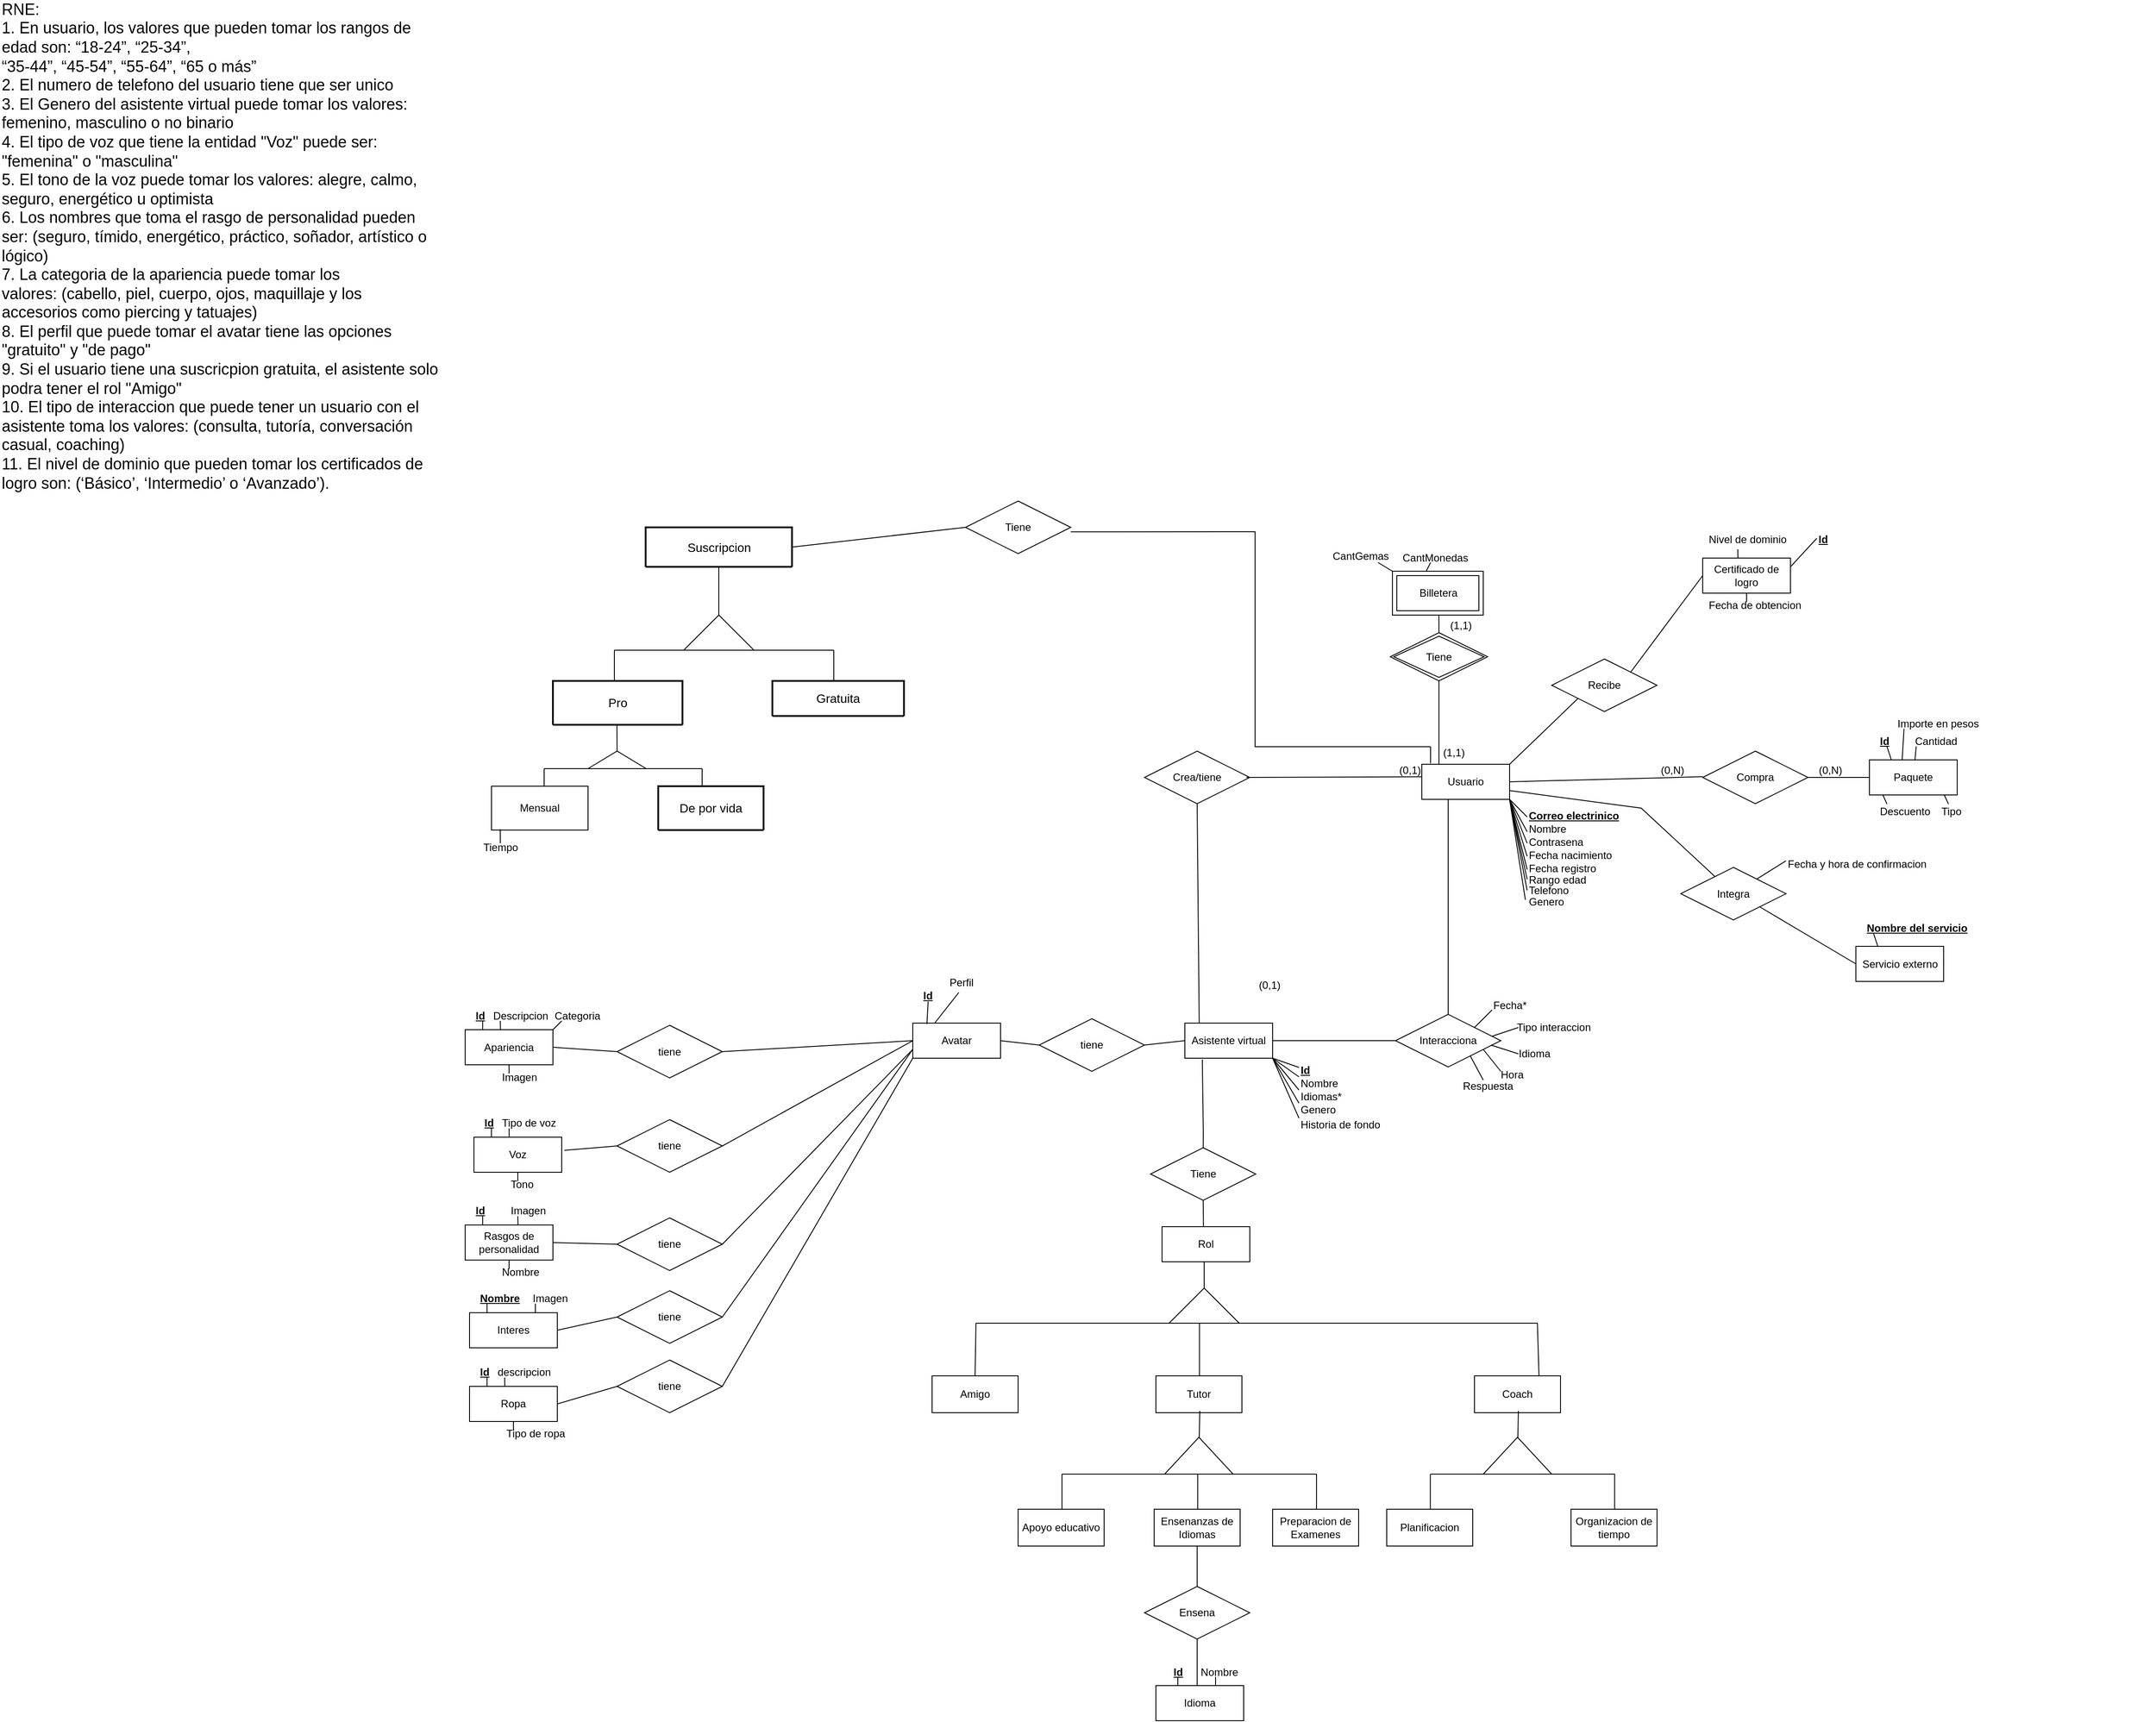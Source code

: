 <mxfile version="24.7.17">
  <diagram id="R2lEEEUBdFMjLlhIrx00" name="Page-1">
    <mxGraphModel dx="2692" dy="2706" grid="1" gridSize="10" guides="1" tooltips="1" connect="1" arrows="0" fold="1" page="1" pageScale="1" pageWidth="850" pageHeight="1100" math="0" shadow="0" extFonts="Permanent Marker^https://fonts.googleapis.com/css?family=Permanent+Marker">
      <root>
        <mxCell id="0" />
        <mxCell id="1" parent="0" />
        <mxCell id="QySvND94s1hB9OFREuVr-7" value="" style="endArrow=none;html=1;rounded=0;" parent="1" edge="1">
          <mxGeometry width="50" height="50" relative="1" as="geometry">
            <mxPoint x="-238" y="-73" as="sourcePoint" />
            <mxPoint x="-238" y="-103" as="targetPoint" />
          </mxGeometry>
        </mxCell>
        <mxCell id="QySvND94s1hB9OFREuVr-10" value="" style="endArrow=none;html=1;rounded=0;" parent="1" edge="1">
          <mxGeometry width="50" height="50" relative="1" as="geometry">
            <mxPoint x="-278" y="-33" as="sourcePoint" />
            <mxPoint x="-238" y="-73" as="targetPoint" />
          </mxGeometry>
        </mxCell>
        <mxCell id="QySvND94s1hB9OFREuVr-11" value="" style="endArrow=none;html=1;rounded=0;" parent="1" edge="1">
          <mxGeometry width="50" height="50" relative="1" as="geometry">
            <mxPoint x="-198" y="-33" as="sourcePoint" />
            <mxPoint x="-238" y="-73" as="targetPoint" />
          </mxGeometry>
        </mxCell>
        <mxCell id="QySvND94s1hB9OFREuVr-13" value="" style="endArrow=none;html=1;rounded=0;" parent="1" edge="1">
          <mxGeometry width="50" height="50" relative="1" as="geometry">
            <mxPoint x="-498" y="-33" as="sourcePoint" />
            <mxPoint x="142" y="-33" as="targetPoint" />
          </mxGeometry>
        </mxCell>
        <mxCell id="QySvND94s1hB9OFREuVr-14" value="Amigo" style="whiteSpace=wrap;html=1;align=center;" parent="1" vertex="1">
          <mxGeometry x="-548" y="27" width="98" height="42" as="geometry" />
        </mxCell>
        <mxCell id="QySvND94s1hB9OFREuVr-15" value="Tutor" style="whiteSpace=wrap;html=1;align=center;" parent="1" vertex="1">
          <mxGeometry x="-293" y="27" width="98" height="42" as="geometry" />
        </mxCell>
        <mxCell id="QySvND94s1hB9OFREuVr-16" value="Coach" style="whiteSpace=wrap;html=1;align=center;" parent="1" vertex="1">
          <mxGeometry x="70" y="27" width="98" height="42" as="geometry" />
        </mxCell>
        <mxCell id="QySvND94s1hB9OFREuVr-17" value="" style="endArrow=none;html=1;rounded=0;exitX=0.5;exitY=0;exitDx=0;exitDy=0;" parent="1" edge="1">
          <mxGeometry width="50" height="50" relative="1" as="geometry">
            <mxPoint x="-499" y="27.0" as="sourcePoint" />
            <mxPoint x="-498" y="-33" as="targetPoint" />
          </mxGeometry>
        </mxCell>
        <mxCell id="QySvND94s1hB9OFREuVr-18" value="" style="endArrow=none;html=1;rounded=0;exitX=0.5;exitY=0;exitDx=0;exitDy=0;" parent="1" edge="1">
          <mxGeometry width="50" height="50" relative="1" as="geometry">
            <mxPoint x="-243.34" y="27" as="sourcePoint" />
            <mxPoint x="-243.34" y="-33" as="targetPoint" />
          </mxGeometry>
        </mxCell>
        <mxCell id="QySvND94s1hB9OFREuVr-19" value="" style="endArrow=none;html=1;rounded=0;exitX=0.75;exitY=0;exitDx=0;exitDy=0;" parent="1" source="QySvND94s1hB9OFREuVr-16" edge="1">
          <mxGeometry width="50" height="50" relative="1" as="geometry">
            <mxPoint x="141.66" y="27" as="sourcePoint" />
            <mxPoint x="141.66" y="-33" as="targetPoint" />
          </mxGeometry>
        </mxCell>
        <mxCell id="QySvND94s1hB9OFREuVr-27" value="" style="triangle;whiteSpace=wrap;html=1;direction=north;fillColor=none;" parent="1" vertex="1">
          <mxGeometry x="-283" y="97" width="78" height="42" as="geometry" />
        </mxCell>
        <mxCell id="QySvND94s1hB9OFREuVr-28" value="" style="endArrow=none;html=1;rounded=0;" parent="1" source="QySvND94s1hB9OFREuVr-27" edge="1">
          <mxGeometry width="50" height="50" relative="1" as="geometry">
            <mxPoint x="-293" y="117" as="sourcePoint" />
            <mxPoint x="-243" y="67" as="targetPoint" />
          </mxGeometry>
        </mxCell>
        <mxCell id="QySvND94s1hB9OFREuVr-29" value="" style="endArrow=none;html=1;rounded=0;" parent="1" edge="1">
          <mxGeometry width="50" height="50" relative="1" as="geometry">
            <mxPoint x="-400" y="139" as="sourcePoint" />
            <mxPoint x="-110" y="139" as="targetPoint" />
          </mxGeometry>
        </mxCell>
        <mxCell id="QySvND94s1hB9OFREuVr-30" value="" style="endArrow=none;html=1;rounded=0;" parent="1" edge="1">
          <mxGeometry width="50" height="50" relative="1" as="geometry">
            <mxPoint x="-400" y="179" as="sourcePoint" />
            <mxPoint x="-400" y="139" as="targetPoint" />
          </mxGeometry>
        </mxCell>
        <mxCell id="QySvND94s1hB9OFREuVr-31" value="Apoyo educativo" style="whiteSpace=wrap;html=1;align=center;" parent="1" vertex="1">
          <mxGeometry x="-450" y="179" width="98" height="42" as="geometry" />
        </mxCell>
        <mxCell id="QySvND94s1hB9OFREuVr-32" value="Ensenanzas de Idiomas" style="whiteSpace=wrap;html=1;align=center;" parent="1" vertex="1">
          <mxGeometry x="-295" y="179" width="98" height="42" as="geometry" />
        </mxCell>
        <mxCell id="QySvND94s1hB9OFREuVr-33" value="" style="endArrow=none;html=1;rounded=0;" parent="1" edge="1">
          <mxGeometry width="50" height="50" relative="1" as="geometry">
            <mxPoint x="-245.34" y="179" as="sourcePoint" />
            <mxPoint x="-245.34" y="139" as="targetPoint" />
          </mxGeometry>
        </mxCell>
        <mxCell id="QySvND94s1hB9OFREuVr-34" value="" style="endArrow=none;html=1;rounded=0;" parent="1" edge="1">
          <mxGeometry width="50" height="50" relative="1" as="geometry">
            <mxPoint x="-110" y="179" as="sourcePoint" />
            <mxPoint x="-110" y="139" as="targetPoint" />
          </mxGeometry>
        </mxCell>
        <mxCell id="QySvND94s1hB9OFREuVr-35" value="Preparacion de Examenes" style="whiteSpace=wrap;html=1;align=center;" parent="1" vertex="1">
          <mxGeometry x="-160" y="179" width="98" height="42" as="geometry" />
        </mxCell>
        <mxCell id="QySvND94s1hB9OFREuVr-37" value="" style="triangle;whiteSpace=wrap;html=1;direction=north;fillColor=none;" parent="1" vertex="1">
          <mxGeometry x="80" y="97" width="78" height="42" as="geometry" />
        </mxCell>
        <mxCell id="QySvND94s1hB9OFREuVr-38" value="" style="endArrow=none;html=1;rounded=0;" parent="1" source="QySvND94s1hB9OFREuVr-37" edge="1">
          <mxGeometry width="50" height="50" relative="1" as="geometry">
            <mxPoint x="70" y="117" as="sourcePoint" />
            <mxPoint x="120" y="67" as="targetPoint" />
          </mxGeometry>
        </mxCell>
        <mxCell id="QySvND94s1hB9OFREuVr-39" value="" style="endArrow=none;html=1;rounded=0;" parent="1" edge="1">
          <mxGeometry width="50" height="50" relative="1" as="geometry">
            <mxPoint x="20" y="139" as="sourcePoint" />
            <mxPoint x="230" y="139" as="targetPoint" />
          </mxGeometry>
        </mxCell>
        <mxCell id="QySvND94s1hB9OFREuVr-40" value="Organizacion de tiempo" style="whiteSpace=wrap;html=1;align=center;" parent="1" vertex="1">
          <mxGeometry x="180" y="179" width="98" height="42" as="geometry" />
        </mxCell>
        <mxCell id="QySvND94s1hB9OFREuVr-41" value="" style="endArrow=none;html=1;rounded=0;" parent="1" edge="1">
          <mxGeometry width="50" height="50" relative="1" as="geometry">
            <mxPoint x="229.68" y="179" as="sourcePoint" />
            <mxPoint x="229.68" y="139" as="targetPoint" />
          </mxGeometry>
        </mxCell>
        <mxCell id="QySvND94s1hB9OFREuVr-42" value="Planificacion" style="whiteSpace=wrap;html=1;align=center;" parent="1" vertex="1">
          <mxGeometry x="-30" y="179" width="98" height="42" as="geometry" />
        </mxCell>
        <mxCell id="QySvND94s1hB9OFREuVr-43" value="" style="endArrow=none;html=1;rounded=0;" parent="1" edge="1">
          <mxGeometry width="50" height="50" relative="1" as="geometry">
            <mxPoint x="19.68" y="179" as="sourcePoint" />
            <mxPoint x="19.68" y="139" as="targetPoint" />
          </mxGeometry>
        </mxCell>
        <mxCell id="_ym-8wmkTFj6tnmEXw8m-7" value="Suscripcion" style="swimlane;childLayout=stackLayout;horizontal=1;startSize=50;horizontalStack=0;rounded=1;fontSize=14;fontStyle=0;strokeWidth=2;resizeParent=0;resizeLast=1;shadow=0;dashed=0;align=center;arcSize=4;whiteSpace=wrap;html=1;" parent="1" vertex="1">
          <mxGeometry x="-874.36" y="-940" width="166.75" height="45" as="geometry" />
        </mxCell>
        <mxCell id="_ym-8wmkTFj6tnmEXw8m-9" value="" style="triangle;whiteSpace=wrap;html=1;fillColor=none;direction=north;" parent="1" vertex="1">
          <mxGeometry x="-830.99" y="-840" width="80" height="40" as="geometry" />
        </mxCell>
        <mxCell id="_ym-8wmkTFj6tnmEXw8m-10" value="" style="endArrow=none;html=1;rounded=0;entryX=0.5;entryY=1;entryDx=0;entryDy=0;" parent="1" source="_ym-8wmkTFj6tnmEXw8m-9" target="_ym-8wmkTFj6tnmEXw8m-7" edge="1">
          <mxGeometry width="50" height="50" relative="1" as="geometry">
            <mxPoint x="-850" y="-870" as="sourcePoint" />
            <mxPoint x="-791" y="-870" as="targetPoint" />
          </mxGeometry>
        </mxCell>
        <mxCell id="_ym-8wmkTFj6tnmEXw8m-11" value="" style="endArrow=none;html=1;rounded=0;" parent="1" edge="1">
          <mxGeometry width="50" height="50" relative="1" as="geometry">
            <mxPoint x="-910" y="-800" as="sourcePoint" />
            <mxPoint x="-660" y="-800" as="targetPoint" />
          </mxGeometry>
        </mxCell>
        <mxCell id="_ym-8wmkTFj6tnmEXw8m-14" value="" style="endArrow=none;html=1;rounded=0;" parent="1" edge="1">
          <mxGeometry width="50" height="50" relative="1" as="geometry">
            <mxPoint x="-910" y="-765" as="sourcePoint" />
            <mxPoint x="-910" y="-800" as="targetPoint" />
          </mxGeometry>
        </mxCell>
        <mxCell id="_ym-8wmkTFj6tnmEXw8m-17" value="Gratuita" style="swimlane;childLayout=stackLayout;horizontal=1;startSize=50;horizontalStack=0;rounded=1;fontSize=14;fontStyle=0;strokeWidth=2;resizeParent=0;resizeLast=1;shadow=0;dashed=0;align=center;arcSize=4;whiteSpace=wrap;html=1;" parent="1" vertex="1">
          <mxGeometry x="-730" y="-765" width="150" height="40" as="geometry" />
        </mxCell>
        <mxCell id="_ym-8wmkTFj6tnmEXw8m-19" value="Pro" style="swimlane;childLayout=stackLayout;horizontal=1;startSize=50;horizontalStack=0;rounded=1;fontSize=14;fontStyle=0;strokeWidth=2;resizeParent=0;resizeLast=1;shadow=0;dashed=0;align=center;arcSize=4;whiteSpace=wrap;html=1;" parent="1" vertex="1">
          <mxGeometry x="-980.01" y="-765" width="147.61" height="50" as="geometry" />
        </mxCell>
        <mxCell id="_ym-8wmkTFj6tnmEXw8m-20" value="&lt;div style=&quot;&quot;&gt;&lt;br&gt;&lt;/div&gt;" style="align=left;strokeColor=none;fillColor=none;spacingLeft=4;fontSize=12;verticalAlign=top;resizable=0;rotatable=0;part=1;html=1;" parent="_ym-8wmkTFj6tnmEXw8m-19" vertex="1">
          <mxGeometry y="50" width="147.61" as="geometry" />
        </mxCell>
        <mxCell id="_ym-8wmkTFj6tnmEXw8m-21" value="" style="endArrow=none;html=1;rounded=0;" parent="1" edge="1">
          <mxGeometry width="50" height="50" relative="1" as="geometry">
            <mxPoint x="-660" y="-765" as="sourcePoint" />
            <mxPoint x="-660" y="-800" as="targetPoint" />
          </mxGeometry>
        </mxCell>
        <mxCell id="_ym-8wmkTFj6tnmEXw8m-22" value="" style="triangle;whiteSpace=wrap;html=1;fillColor=none;direction=north;" parent="1" vertex="1">
          <mxGeometry x="-940" y="-685" width="66.2" height="20" as="geometry" />
        </mxCell>
        <mxCell id="_ym-8wmkTFj6tnmEXw8m-23" value="" style="endArrow=none;html=1;rounded=0;exitX=1;exitY=0.5;exitDx=0;exitDy=0;entryX=0.494;entryY=1.014;entryDx=0;entryDy=0;entryPerimeter=0;" parent="1" source="_ym-8wmkTFj6tnmEXw8m-22" target="_ym-8wmkTFj6tnmEXw8m-20" edge="1">
          <mxGeometry width="50" height="50" relative="1" as="geometry">
            <mxPoint x="-906" y="-685" as="sourcePoint" />
            <mxPoint x="-906.21" y="-705" as="targetPoint" />
          </mxGeometry>
        </mxCell>
        <mxCell id="_ym-8wmkTFj6tnmEXw8m-25" value="" style="endArrow=none;html=1;rounded=0;" parent="1" edge="1">
          <mxGeometry width="50" height="50" relative="1" as="geometry">
            <mxPoint x="-990" y="-665" as="sourcePoint" />
            <mxPoint x="-810" y="-665" as="targetPoint" />
          </mxGeometry>
        </mxCell>
        <mxCell id="_ym-8wmkTFj6tnmEXw8m-28" value="" style="endArrow=none;html=1;rounded=0;" parent="1" edge="1">
          <mxGeometry width="50" height="50" relative="1" as="geometry">
            <mxPoint x="-990" y="-645" as="sourcePoint" />
            <mxPoint x="-990" y="-665" as="targetPoint" />
          </mxGeometry>
        </mxCell>
        <mxCell id="_ym-8wmkTFj6tnmEXw8m-29" value="De por vida" style="swimlane;childLayout=stackLayout;horizontal=1;startSize=50;horizontalStack=0;rounded=1;fontSize=14;fontStyle=0;strokeWidth=2;resizeParent=0;resizeLast=1;shadow=0;dashed=0;align=center;arcSize=4;whiteSpace=wrap;html=1;" parent="1" vertex="1">
          <mxGeometry x="-860" y="-645" width="120" height="50" as="geometry" />
        </mxCell>
        <mxCell id="_ym-8wmkTFj6tnmEXw8m-30" value="&lt;div style=&quot;&quot;&gt;&lt;br&gt;&lt;/div&gt;" style="align=left;strokeColor=none;fillColor=none;spacingLeft=4;fontSize=12;verticalAlign=top;resizable=0;rotatable=0;part=1;html=1;" parent="_ym-8wmkTFj6tnmEXw8m-29" vertex="1">
          <mxGeometry y="50" width="120" as="geometry" />
        </mxCell>
        <mxCell id="_ym-8wmkTFj6tnmEXw8m-31" value="" style="endArrow=none;html=1;rounded=0;" parent="1" edge="1">
          <mxGeometry width="50" height="50" relative="1" as="geometry">
            <mxPoint x="-810" y="-645" as="sourcePoint" />
            <mxPoint x="-810" y="-665" as="targetPoint" />
          </mxGeometry>
        </mxCell>
        <mxCell id="SnbEU4SM4V4hSVEN2EwN-8" value="Crea/tiene" style="shape=rhombus;perimeter=rhombusPerimeter;whiteSpace=wrap;html=1;align=center;" parent="1" vertex="1">
          <mxGeometry x="-306" y="-685" width="120" height="60" as="geometry" />
        </mxCell>
        <mxCell id="SnbEU4SM4V4hSVEN2EwN-9" value="" style="endArrow=none;html=1;rounded=0;entryX=0.035;entryY=0.356;entryDx=0;entryDy=0;entryPerimeter=0;" parent="1" target="KtzyX72T2Gwea7DbD6GW-67" edge="1">
          <mxGeometry relative="1" as="geometry">
            <mxPoint x="-189.75" y="-655" as="sourcePoint" />
            <mxPoint x="-46.75" y="-655" as="targetPoint" />
          </mxGeometry>
        </mxCell>
        <mxCell id="SnbEU4SM4V4hSVEN2EwN-12" value="" style="endArrow=none;html=1;rounded=0;exitX=0.5;exitY=1;exitDx=0;exitDy=0;entryX=0.164;entryY=0.091;entryDx=0;entryDy=0;entryPerimeter=0;" parent="1" source="SnbEU4SM4V4hSVEN2EwN-8" target="KtzyX72T2Gwea7DbD6GW-90" edge="1">
          <mxGeometry relative="1" as="geometry">
            <mxPoint x="-182" y="-590" as="sourcePoint" />
            <mxPoint x="-246" y="-510" as="targetPoint" />
          </mxGeometry>
        </mxCell>
        <mxCell id="SnbEU4SM4V4hSVEN2EwN-17" value="(0,1&lt;span style=&quot;background-color: initial;&quot;&gt;)&lt;/span&gt;" style="resizable=0;html=1;whiteSpace=wrap;align=right;verticalAlign=bottom;" parent="1" connectable="0" vertex="1">
          <mxGeometry x="-150.0" y="-410" as="geometry" />
        </mxCell>
        <mxCell id="SnbEU4SM4V4hSVEN2EwN-18" value="(0,1&lt;span style=&quot;background-color: initial;&quot;&gt;)&lt;/span&gt;" style="resizable=0;html=1;whiteSpace=wrap;align=right;verticalAlign=bottom;" parent="1" connectable="0" vertex="1">
          <mxGeometry x="10.0" y="-655" as="geometry" />
        </mxCell>
        <mxCell id="SnbEU4SM4V4hSVEN2EwN-21" value="" style="resizable=0;html=1;whiteSpace=wrap;align=right;verticalAlign=bottom;" parent="1" connectable="0" vertex="1">
          <mxGeometry x="845.0" y="-530" as="geometry" />
        </mxCell>
        <mxCell id="KtzyX72T2Gwea7DbD6GW-2" value="Billetera" style="shape=ext;margin=3;double=1;whiteSpace=wrap;html=1;align=center;" parent="1" vertex="1">
          <mxGeometry x="-23.5" y="-890" width="103.5" height="50" as="geometry" />
        </mxCell>
        <mxCell id="KtzyX72T2Gwea7DbD6GW-4" value="Compra" style="shape=rhombus;perimeter=rhombusPerimeter;whiteSpace=wrap;html=1;align=center;" parent="1" vertex="1">
          <mxGeometry x="330" y="-685" width="120" height="60" as="geometry" />
        </mxCell>
        <mxCell id="KtzyX72T2Gwea7DbD6GW-6" value="" style="endArrow=none;html=1;rounded=0;exitX=0;exitY=0.5;exitDx=0;exitDy=0;" parent="1" source="KtzyX72T2Gwea7DbD6GW-102" edge="1">
          <mxGeometry width="50" height="50" relative="1" as="geometry">
            <mxPoint x="490" y="-655" as="sourcePoint" />
            <mxPoint x="449" y="-655" as="targetPoint" />
          </mxGeometry>
        </mxCell>
        <mxCell id="KtzyX72T2Gwea7DbD6GW-8" value="(0,N&lt;span style=&quot;background-color: initial;&quot;&gt;)&lt;/span&gt;" style="resizable=0;html=1;whiteSpace=wrap;align=right;verticalAlign=bottom;" parent="1" connectable="0" vertex="1">
          <mxGeometry x="310.0" y="-655" as="geometry" />
        </mxCell>
        <mxCell id="KtzyX72T2Gwea7DbD6GW-9" value="(0,N&lt;span style=&quot;background-color: initial;&quot;&gt;)&lt;/span&gt;" style="resizable=0;html=1;whiteSpace=wrap;align=right;verticalAlign=bottom;" parent="1" connectable="0" vertex="1">
          <mxGeometry x="490.0" y="-655" as="geometry" />
        </mxCell>
        <mxCell id="KtzyX72T2Gwea7DbD6GW-11" value="Tiene" style="shape=rhombus;double=1;perimeter=rhombusPerimeter;whiteSpace=wrap;html=1;align=center;" parent="1" vertex="1">
          <mxGeometry x="-26" y="-820" width="111" height="55" as="geometry" />
        </mxCell>
        <mxCell id="KtzyX72T2Gwea7DbD6GW-17" value="" style="endArrow=none;html=1;rounded=0;entryX=0.5;entryY=1;entryDx=0;entryDy=0;exitX=0.195;exitY=0.011;exitDx=0;exitDy=0;exitPerimeter=0;" parent="1" source="KtzyX72T2Gwea7DbD6GW-67" target="KtzyX72T2Gwea7DbD6GW-11" edge="1">
          <mxGeometry width="50" height="50" relative="1" as="geometry">
            <mxPoint x="30" y="-730" as="sourcePoint" />
            <mxPoint x="119.01" y="-790" as="targetPoint" />
          </mxGeometry>
        </mxCell>
        <mxCell id="KtzyX72T2Gwea7DbD6GW-18" value="" style="endArrow=none;html=1;rounded=0;exitX=0.5;exitY=0;exitDx=0;exitDy=0;entryX=0.511;entryY=0.992;entryDx=0;entryDy=0;entryPerimeter=0;" parent="1" source="KtzyX72T2Gwea7DbD6GW-11" target="KtzyX72T2Gwea7DbD6GW-2" edge="1">
          <mxGeometry width="50" height="50" relative="1" as="geometry">
            <mxPoint x="190" y="-740" as="sourcePoint" />
            <mxPoint x="240" y="-790" as="targetPoint" />
          </mxGeometry>
        </mxCell>
        <mxCell id="KtzyX72T2Gwea7DbD6GW-19" value="" style="endArrow=none;html=1;rounded=0;" parent="1" edge="1">
          <mxGeometry width="50" height="50" relative="1" as="geometry">
            <mxPoint x="-23.5" y="-890" as="sourcePoint" />
            <mxPoint x="-40" y="-900" as="targetPoint" />
          </mxGeometry>
        </mxCell>
        <mxCell id="KtzyX72T2Gwea7DbD6GW-21" value="" style="endArrow=none;html=1;rounded=0;" parent="1" edge="1">
          <mxGeometry width="50" height="50" relative="1" as="geometry">
            <mxPoint x="15" y="-890" as="sourcePoint" />
            <mxPoint x="20" y="-900" as="targetPoint" />
          </mxGeometry>
        </mxCell>
        <mxCell id="KtzyX72T2Gwea7DbD6GW-27" value="Ensena" style="shape=rhombus;perimeter=rhombusPerimeter;whiteSpace=wrap;html=1;align=center;" parent="1" vertex="1">
          <mxGeometry x="-306" y="267" width="120" height="60" as="geometry" />
        </mxCell>
        <mxCell id="KtzyX72T2Gwea7DbD6GW-28" value="" style="endArrow=none;html=1;rounded=0;exitX=0.5;exitY=0;exitDx=0;exitDy=0;entryX=0.5;entryY=1;entryDx=0;entryDy=0;" parent="1" target="KtzyX72T2Gwea7DbD6GW-27" edge="1">
          <mxGeometry width="50" height="50" relative="1" as="geometry">
            <mxPoint x="-245.995" y="387" as="sourcePoint" />
            <mxPoint x="-129" y="297" as="targetPoint" />
          </mxGeometry>
        </mxCell>
        <mxCell id="KtzyX72T2Gwea7DbD6GW-29" value="" style="endArrow=none;html=1;rounded=0;entryX=0.5;entryY=1;entryDx=0;entryDy=0;exitX=0.5;exitY=0;exitDx=0;exitDy=0;" parent="1" source="KtzyX72T2Gwea7DbD6GW-27" target="QySvND94s1hB9OFREuVr-32" edge="1">
          <mxGeometry width="50" height="50" relative="1" as="geometry">
            <mxPoint x="-244" y="267" as="sourcePoint" />
            <mxPoint x="-244.18" y="221" as="targetPoint" />
          </mxGeometry>
        </mxCell>
        <mxCell id="KtzyX72T2Gwea7DbD6GW-35" value="Tiene" style="shape=rhombus;perimeter=rhombusPerimeter;whiteSpace=wrap;html=1;align=center;" parent="1" vertex="1">
          <mxGeometry x="-510" y="-970" width="120" height="60" as="geometry" />
        </mxCell>
        <mxCell id="KtzyX72T2Gwea7DbD6GW-37" value="" style="endArrow=none;html=1;rounded=0;exitX=1;exitY=0.5;exitDx=0;exitDy=0;entryX=0;entryY=0.5;entryDx=0;entryDy=0;" parent="1" source="_ym-8wmkTFj6tnmEXw8m-7" target="KtzyX72T2Gwea7DbD6GW-35" edge="1">
          <mxGeometry width="50" height="50" relative="1" as="geometry">
            <mxPoint x="-450" y="-962.5" as="sourcePoint" />
            <mxPoint x="-443" y="-1047.5" as="targetPoint" />
          </mxGeometry>
        </mxCell>
        <mxCell id="KtzyX72T2Gwea7DbD6GW-42" value="Tiene" style="shape=rhombus;perimeter=rhombusPerimeter;whiteSpace=wrap;html=1;align=center;" parent="1" vertex="1">
          <mxGeometry x="-299.12" y="-233" width="120" height="60" as="geometry" />
        </mxCell>
        <mxCell id="KtzyX72T2Gwea7DbD6GW-44" value="" style="endArrow=none;html=1;rounded=0;exitX=0.5;exitY=0;exitDx=0;exitDy=0;entryX=0.199;entryY=1.033;entryDx=0;entryDy=0;entryPerimeter=0;" parent="1" source="KtzyX72T2Gwea7DbD6GW-42" target="KtzyX72T2Gwea7DbD6GW-90" edge="1">
          <mxGeometry width="50" height="50" relative="1" as="geometry">
            <mxPoint x="-234.87" y="-230" as="sourcePoint" />
            <mxPoint x="-239" y="-270" as="targetPoint" />
            <Array as="points">
              <mxPoint x="-239" y="-250" />
            </Array>
          </mxGeometry>
        </mxCell>
        <mxCell id="KtzyX72T2Gwea7DbD6GW-45" value="Rol" style="whiteSpace=wrap;html=1;align=center;" parent="1" vertex="1">
          <mxGeometry x="-286" y="-143" width="100" height="40" as="geometry" />
        </mxCell>
        <mxCell id="KtzyX72T2Gwea7DbD6GW-46" value="" style="endArrow=none;html=1;rounded=0;exitX=0.472;exitY=-0.006;exitDx=0;exitDy=0;entryX=0.5;entryY=1;entryDx=0;entryDy=0;exitPerimeter=0;" parent="1" source="KtzyX72T2Gwea7DbD6GW-45" target="KtzyX72T2Gwea7DbD6GW-42" edge="1">
          <mxGeometry width="50" height="50" relative="1" as="geometry">
            <mxPoint x="-108" y="-243" as="sourcePoint" />
            <mxPoint x="-58" y="-293" as="targetPoint" />
          </mxGeometry>
        </mxCell>
        <mxCell id="KtzyX72T2Gwea7DbD6GW-47" value="" style="line;strokeWidth=1;rotatable=0;dashed=0;labelPosition=right;align=left;verticalAlign=middle;spacingTop=0;spacingLeft=6;points=[];portConstraint=eastwest;" parent="1" vertex="1">
          <mxGeometry x="-160" y="-360" width="140" height="10" as="geometry" />
        </mxCell>
        <mxCell id="KtzyX72T2Gwea7DbD6GW-48" value="Interacciona" style="shape=rhombus;perimeter=rhombusPerimeter;whiteSpace=wrap;html=1;align=center;" parent="1" vertex="1">
          <mxGeometry x="-20" y="-385" width="120" height="60" as="geometry" />
        </mxCell>
        <mxCell id="KtzyX72T2Gwea7DbD6GW-50" value="" style="endArrow=none;html=1;rounded=0;" parent="1" edge="1">
          <mxGeometry relative="1" as="geometry">
            <mxPoint x="70" y="-370" as="sourcePoint" />
            <mxPoint x="90" y="-390" as="targetPoint" />
          </mxGeometry>
        </mxCell>
        <mxCell id="KtzyX72T2Gwea7DbD6GW-51" value="" style="endArrow=none;html=1;rounded=0;" parent="1" edge="1">
          <mxGeometry relative="1" as="geometry">
            <mxPoint x="100" y="-320" as="sourcePoint" />
            <mxPoint x="80" y="-345" as="targetPoint" />
          </mxGeometry>
        </mxCell>
        <mxCell id="KtzyX72T2Gwea7DbD6GW-52" value="Fecha*" style="text;html=1;align=center;verticalAlign=middle;resizable=0;points=[];autosize=1;strokeColor=none;fillColor=none;" parent="1" vertex="1">
          <mxGeometry x="80" y="-410" width="60" height="30" as="geometry" />
        </mxCell>
        <mxCell id="KtzyX72T2Gwea7DbD6GW-53" value="&lt;div style=&quot;text-align: center;&quot;&gt;&lt;span style=&quot;background-color: initial; text-wrap: nowrap;&quot;&gt;Hora&lt;/span&gt;&lt;/div&gt;" style="text;whiteSpace=wrap;html=1;" parent="1" vertex="1">
          <mxGeometry x="98" y="-330" width="70" height="40" as="geometry" />
        </mxCell>
        <mxCell id="KtzyX72T2Gwea7DbD6GW-54" value="" style="endArrow=none;html=1;rounded=0;" parent="1" edge="1">
          <mxGeometry relative="1" as="geometry">
            <mxPoint x="90" y="-360" as="sourcePoint" />
            <mxPoint x="120" y="-370" as="targetPoint" />
          </mxGeometry>
        </mxCell>
        <mxCell id="KtzyX72T2Gwea7DbD6GW-55" value="Tipo interaccion" style="text;html=1;align=center;verticalAlign=middle;resizable=0;points=[];autosize=1;strokeColor=none;fillColor=none;" parent="1" vertex="1">
          <mxGeometry x="105" y="-385" width="110" height="30" as="geometry" />
        </mxCell>
        <mxCell id="KtzyX72T2Gwea7DbD6GW-60" value="" style="endArrow=none;html=1;rounded=0;exitX=0.923;exitY=0.631;exitDx=0;exitDy=0;exitPerimeter=0;" parent="1" edge="1">
          <mxGeometry relative="1" as="geometry">
            <mxPoint x="88.76" y="-350.0" as="sourcePoint" />
            <mxPoint x="120" y="-340" as="targetPoint" />
          </mxGeometry>
        </mxCell>
        <mxCell id="KtzyX72T2Gwea7DbD6GW-61" value="Idioma" style="text;html=1;align=center;verticalAlign=middle;resizable=0;points=[];autosize=1;strokeColor=none;fillColor=none;" parent="1" vertex="1">
          <mxGeometry x="108" y="-355" width="60" height="30" as="geometry" />
        </mxCell>
        <mxCell id="KtzyX72T2Gwea7DbD6GW-62" value="" style="endArrow=none;html=1;rounded=0;" parent="1" edge="1">
          <mxGeometry width="50" height="50" relative="1" as="geometry">
            <mxPoint x="80" y="-310" as="sourcePoint" />
            <mxPoint x="65" y="-338" as="targetPoint" />
          </mxGeometry>
        </mxCell>
        <mxCell id="KtzyX72T2Gwea7DbD6GW-63" value="Respuesta" style="text;html=1;align=center;verticalAlign=middle;resizable=0;points=[];autosize=1;strokeColor=none;fillColor=none;" parent="1" vertex="1">
          <mxGeometry x="45" y="-318" width="80" height="30" as="geometry" />
        </mxCell>
        <mxCell id="KtzyX72T2Gwea7DbD6GW-64" value="" style="endArrow=none;html=1;rounded=0;exitX=1;exitY=0.5;exitDx=0;exitDy=0;" parent="1" edge="1">
          <mxGeometry relative="1" as="geometry">
            <mxPoint x="-390" y="-934.86" as="sourcePoint" />
            <mxPoint x="20" y="-690" as="targetPoint" />
            <Array as="points">
              <mxPoint x="-180" y="-935" />
              <mxPoint x="-180" y="-690" />
            </Array>
          </mxGeometry>
        </mxCell>
        <mxCell id="KtzyX72T2Gwea7DbD6GW-67" value="Usuario" style="whiteSpace=wrap;html=1;align=center;" parent="1" vertex="1">
          <mxGeometry x="10" y="-670" width="100" height="40" as="geometry" />
        </mxCell>
        <mxCell id="KtzyX72T2Gwea7DbD6GW-68" value="" style="endArrow=none;html=1;rounded=0;exitX=1;exitY=1;exitDx=0;exitDy=0;entryX=0;entryY=0;entryDx=0;entryDy=0;" parent="1" source="KtzyX72T2Gwea7DbD6GW-67" target="KtzyX72T2Gwea7DbD6GW-72" edge="1">
          <mxGeometry relative="1" as="geometry">
            <mxPoint x="85" y="-635" as="sourcePoint" />
            <mxPoint x="130" y="-615" as="targetPoint" />
          </mxGeometry>
        </mxCell>
        <mxCell id="KtzyX72T2Gwea7DbD6GW-69" value="&lt;span style=&quot;forced-color-adjust: none; color: rgb(0, 0, 0); font-family: Helvetica; font-style: normal; font-variant-ligatures: normal; font-variant-caps: normal; letter-spacing: normal; orphans: 2; text-align: left; text-indent: 0px; text-transform: none; widows: 2; word-spacing: 0px; -webkit-text-stroke-width: 0px; white-space: nowrap; background-color: rgb(251, 251, 251); text-decoration: underline; font-weight: 700;&quot;&gt;&lt;font style=&quot;forced-color-adjust: none; font-size: 12px;&quot;&gt;Correo electrinico&lt;/font&gt;&lt;/span&gt;" style="text;whiteSpace=wrap;html=1;" parent="1" vertex="1">
          <mxGeometry x="130" y="-625" width="160" height="40" as="geometry" />
        </mxCell>
        <mxCell id="KtzyX72T2Gwea7DbD6GW-70" value="" style="endArrow=none;html=1;rounded=0;exitX=0;exitY=0.422;exitDx=0;exitDy=0;exitPerimeter=0;entryX=1;entryY=1;entryDx=0;entryDy=0;" parent="1" source="KtzyX72T2Gwea7DbD6GW-72" target="KtzyX72T2Gwea7DbD6GW-67" edge="1">
          <mxGeometry width="50" height="50" relative="1" as="geometry">
            <mxPoint x="183" y="-510" as="sourcePoint" />
            <mxPoint x="83" y="-620" as="targetPoint" />
          </mxGeometry>
        </mxCell>
        <mxCell id="KtzyX72T2Gwea7DbD6GW-72" value="&lt;span style=&quot;color: rgb(0, 0, 0); font-family: Helvetica; font-style: normal; font-variant-ligatures: normal; font-variant-caps: normal; font-weight: 400; letter-spacing: normal; orphans: 2; text-align: left; text-indent: 0px; text-transform: none; widows: 2; word-spacing: 0px; -webkit-text-stroke-width: 0px; white-space: nowrap; background-color: rgb(251, 251, 251); text-decoration-thickness: initial; text-decoration-style: initial; text-decoration-color: initial; float: none; display: inline !important;&quot;&gt;&lt;font style=&quot;font-size: 12px;&quot;&gt;Nombre&lt;/font&gt;&lt;/span&gt;" style="text;whiteSpace=wrap;html=1;" parent="1" vertex="1">
          <mxGeometry x="130" y="-610" width="80" height="40" as="geometry" />
        </mxCell>
        <mxCell id="KtzyX72T2Gwea7DbD6GW-73" value="" style="endArrow=none;html=1;rounded=0;exitX=0;exitY=0.75;exitDx=0;exitDy=0;entryX=1;entryY=1;entryDx=0;entryDy=0;" parent="1" source="KtzyX72T2Gwea7DbD6GW-72" target="KtzyX72T2Gwea7DbD6GW-67" edge="1">
          <mxGeometry width="50" height="50" relative="1" as="geometry">
            <mxPoint x="35" y="-570" as="sourcePoint" />
            <mxPoint x="70" y="-635" as="targetPoint" />
          </mxGeometry>
        </mxCell>
        <mxCell id="KtzyX72T2Gwea7DbD6GW-74" value="&lt;span style=&quot;text-wrap: nowrap;&quot;&gt;&lt;font style=&quot;font-size: 12px;&quot;&gt;Contrasena&lt;/font&gt;&lt;/span&gt;" style="text;whiteSpace=wrap;html=1;" parent="1" vertex="1">
          <mxGeometry x="130" y="-595" width="80" height="40" as="geometry" />
        </mxCell>
        <mxCell id="KtzyX72T2Gwea7DbD6GW-75" value="" style="endArrow=none;html=1;rounded=0;exitX=1;exitY=1;exitDx=0;exitDy=0;entryX=0;entryY=0.75;entryDx=0;entryDy=0;" parent="1" source="KtzyX72T2Gwea7DbD6GW-67" target="KtzyX72T2Gwea7DbD6GW-74" edge="1">
          <mxGeometry relative="1" as="geometry">
            <mxPoint x="90" y="-615" as="sourcePoint" />
            <mxPoint x="107.5" y="-575" as="targetPoint" />
          </mxGeometry>
        </mxCell>
        <mxCell id="KtzyX72T2Gwea7DbD6GW-77" value="&lt;span style=&quot;text-wrap: nowrap;&quot;&gt;&lt;font style=&quot;font-size: 12px;&quot;&gt;Fecha nacimiento&lt;/font&gt;&lt;/span&gt;" style="text;whiteSpace=wrap;html=1;" parent="1" vertex="1">
          <mxGeometry x="130" y="-580" width="80" height="40" as="geometry" />
        </mxCell>
        <mxCell id="KtzyX72T2Gwea7DbD6GW-79" value="" style="endArrow=none;html=1;rounded=0;exitX=1;exitY=1;exitDx=0;exitDy=0;entryX=0;entryY=0.75;entryDx=0;entryDy=0;" parent="1" source="KtzyX72T2Gwea7DbD6GW-67" target="KtzyX72T2Gwea7DbD6GW-77" edge="1">
          <mxGeometry relative="1" as="geometry">
            <mxPoint x="68" y="-520" as="sourcePoint" />
            <mxPoint x="113" y="-515" as="targetPoint" />
          </mxGeometry>
        </mxCell>
        <mxCell id="KtzyX72T2Gwea7DbD6GW-80" value="&lt;span style=&quot;text-wrap: nowrap;&quot;&gt;&lt;font style=&quot;font-size: 12px;&quot;&gt;Fecha registro&lt;/font&gt;&lt;/span&gt;" style="text;whiteSpace=wrap;html=1;" parent="1" vertex="1">
          <mxGeometry x="130" y="-565" width="80" height="35" as="geometry" />
        </mxCell>
        <mxCell id="KtzyX72T2Gwea7DbD6GW-82" value="" style="endArrow=none;html=1;rounded=0;entryX=1;entryY=1;entryDx=0;entryDy=0;exitX=0;exitY=0.75;exitDx=0;exitDy=0;" parent="1" source="KtzyX72T2Gwea7DbD6GW-80" target="KtzyX72T2Gwea7DbD6GW-67" edge="1">
          <mxGeometry relative="1" as="geometry">
            <mxPoint x="130" y="-495" as="sourcePoint" />
            <mxPoint x="110" y="-625" as="targetPoint" />
          </mxGeometry>
        </mxCell>
        <mxCell id="KtzyX72T2Gwea7DbD6GW-83" value="&lt;div&gt;Rango edad&lt;/div&gt;" style="text;whiteSpace=wrap;html=1;" parent="1" vertex="1">
          <mxGeometry x="130" y="-552.5" width="80" height="35" as="geometry" />
        </mxCell>
        <mxCell id="KtzyX72T2Gwea7DbD6GW-84" value="" style="endArrow=none;html=1;rounded=0;entryX=1;entryY=1;entryDx=0;entryDy=0;exitX=0;exitY=0.75;exitDx=0;exitDy=0;" parent="1" source="KtzyX72T2Gwea7DbD6GW-83" target="KtzyX72T2Gwea7DbD6GW-67" edge="1">
          <mxGeometry width="50" height="50" relative="1" as="geometry">
            <mxPoint x="50" y="-522.5" as="sourcePoint" />
            <mxPoint x="100" y="-572.5" as="targetPoint" />
          </mxGeometry>
        </mxCell>
        <mxCell id="KtzyX72T2Gwea7DbD6GW-85" value="Telefono" style="text;whiteSpace=wrap;html=1;" parent="1" vertex="1">
          <mxGeometry x="130" y="-540" width="80" height="35" as="geometry" />
        </mxCell>
        <mxCell id="KtzyX72T2Gwea7DbD6GW-86" value="" style="endArrow=none;html=1;rounded=0;entryX=1;entryY=1;entryDx=0;entryDy=0;exitX=0;exitY=0.75;exitDx=0;exitDy=0;" parent="1" target="KtzyX72T2Gwea7DbD6GW-67" edge="1">
          <mxGeometry width="50" height="50" relative="1" as="geometry">
            <mxPoint x="128" y="-515.5" as="sourcePoint" />
            <mxPoint x="108" y="-619.5" as="targetPoint" />
          </mxGeometry>
        </mxCell>
        <mxCell id="KtzyX72T2Gwea7DbD6GW-87" value="Genero" style="text;whiteSpace=wrap;html=1;" parent="1" vertex="1">
          <mxGeometry x="130" y="-527.5" width="80" height="35" as="geometry" />
        </mxCell>
        <mxCell id="KtzyX72T2Gwea7DbD6GW-88" value="" style="endArrow=none;html=1;rounded=0;exitX=1;exitY=0.5;exitDx=0;exitDy=0;" parent="1" source="KtzyX72T2Gwea7DbD6GW-67" edge="1">
          <mxGeometry relative="1" as="geometry">
            <mxPoint x="170" y="-655.83" as="sourcePoint" />
            <mxPoint x="330" y="-655.83" as="targetPoint" />
          </mxGeometry>
        </mxCell>
        <mxCell id="KtzyX72T2Gwea7DbD6GW-89" value="" style="endArrow=none;html=1;rounded=0;exitX=0.5;exitY=0;exitDx=0;exitDy=0;" parent="1" source="KtzyX72T2Gwea7DbD6GW-48" edge="1">
          <mxGeometry width="50" height="50" relative="1" as="geometry">
            <mxPoint x="-110" y="-590" as="sourcePoint" />
            <mxPoint x="40" y="-630" as="targetPoint" />
          </mxGeometry>
        </mxCell>
        <mxCell id="KtzyX72T2Gwea7DbD6GW-90" value="Asistente virtual" style="whiteSpace=wrap;html=1;align=center;" parent="1" vertex="1">
          <mxGeometry x="-260" y="-375" width="100" height="40" as="geometry" />
        </mxCell>
        <mxCell id="KtzyX72T2Gwea7DbD6GW-91" value="" style="endArrow=none;html=1;rounded=0;exitX=1;exitY=1;exitDx=0;exitDy=0;entryX=0;entryY=0.5;entryDx=0;entryDy=0;" parent="1" source="KtzyX72T2Gwea7DbD6GW-90" target="KtzyX72T2Gwea7DbD6GW-92" edge="1">
          <mxGeometry relative="1" as="geometry">
            <mxPoint x="-150" y="-315" as="sourcePoint" />
            <mxPoint x="-130" y="-305" as="targetPoint" />
          </mxGeometry>
        </mxCell>
        <mxCell id="KtzyX72T2Gwea7DbD6GW-92" value="&lt;span style=&quot;text-wrap: nowrap;&quot;&gt;&lt;b&gt;&lt;u&gt;Id&lt;/u&gt;&lt;/b&gt;&lt;/span&gt;" style="text;whiteSpace=wrap;html=1;" parent="1" vertex="1">
          <mxGeometry x="-130" y="-335" width="30" height="21" as="geometry" />
        </mxCell>
        <mxCell id="KtzyX72T2Gwea7DbD6GW-94" value="&lt;span style=&quot;color: rgb(0, 0, 0); font-family: Helvetica; font-style: normal; font-variant-ligatures: normal; font-variant-caps: normal; font-weight: 400; letter-spacing: normal; orphans: 2; text-align: left; text-indent: 0px; text-transform: none; widows: 2; word-spacing: 0px; -webkit-text-stroke-width: 0px; white-space: nowrap; background-color: rgb(251, 251, 251); text-decoration-thickness: initial; text-decoration-style: initial; text-decoration-color: initial; float: none; display: inline !important;&quot;&gt;&lt;font style=&quot;font-size: 12px;&quot;&gt;Nombre&lt;/font&gt;&lt;/span&gt;" style="text;whiteSpace=wrap;html=1;" parent="1" vertex="1">
          <mxGeometry x="-130" y="-320" width="50" height="25" as="geometry" />
        </mxCell>
        <mxCell id="KtzyX72T2Gwea7DbD6GW-95" value="" style="endArrow=none;html=1;rounded=0;exitX=1;exitY=1;exitDx=0;exitDy=0;entryX=0;entryY=0.25;entryDx=0;entryDy=0;" parent="1" source="KtzyX72T2Gwea7DbD6GW-90" target="KtzyX72T2Gwea7DbD6GW-94" edge="1">
          <mxGeometry relative="1" as="geometry">
            <mxPoint x="-150" y="-325" as="sourcePoint" />
            <mxPoint x="-120" y="-314" as="targetPoint" />
          </mxGeometry>
        </mxCell>
        <mxCell id="KtzyX72T2Gwea7DbD6GW-96" value="" style="endArrow=none;html=1;rounded=0;exitX=1;exitY=1;exitDx=0;exitDy=0;entryX=0;entryY=0.25;entryDx=0;entryDy=0;" parent="1" source="KtzyX72T2Gwea7DbD6GW-90" target="KtzyX72T2Gwea7DbD6GW-97" edge="1">
          <mxGeometry relative="1" as="geometry">
            <mxPoint x="-162" y="-325" as="sourcePoint" />
            <mxPoint x="-132" y="-290" as="targetPoint" />
          </mxGeometry>
        </mxCell>
        <mxCell id="KtzyX72T2Gwea7DbD6GW-97" value="&lt;span style=&quot;text-wrap: nowrap;&quot;&gt;Idiomas*&lt;/span&gt;" style="text;whiteSpace=wrap;html=1;" parent="1" vertex="1">
          <mxGeometry x="-130" y="-305" width="50" height="25" as="geometry" />
        </mxCell>
        <mxCell id="KtzyX72T2Gwea7DbD6GW-98" value="" style="endArrow=none;html=1;rounded=0;exitX=1;exitY=1;exitDx=0;exitDy=0;entryX=0;entryY=0.25;entryDx=0;entryDy=0;" parent="1" source="KtzyX72T2Gwea7DbD6GW-90" target="KtzyX72T2Gwea7DbD6GW-99" edge="1">
          <mxGeometry relative="1" as="geometry">
            <mxPoint x="-162.87" y="-318" as="sourcePoint" />
            <mxPoint x="-132.87" y="-282" as="targetPoint" />
          </mxGeometry>
        </mxCell>
        <mxCell id="KtzyX72T2Gwea7DbD6GW-99" value="&lt;span style=&quot;text-wrap: nowrap;&quot;&gt;Genero&lt;/span&gt;" style="text;whiteSpace=wrap;html=1;" parent="1" vertex="1">
          <mxGeometry x="-130" y="-290" width="50" height="25" as="geometry" />
        </mxCell>
        <mxCell id="KtzyX72T2Gwea7DbD6GW-100" value="" style="endArrow=none;html=1;rounded=0;exitX=1;exitY=1;exitDx=0;exitDy=0;entryX=0;entryY=0.25;entryDx=0;entryDy=0;" parent="1" source="KtzyX72T2Gwea7DbD6GW-90" target="KtzyX72T2Gwea7DbD6GW-101" edge="1">
          <mxGeometry relative="1" as="geometry">
            <mxPoint x="-180" y="-325.5" as="sourcePoint" />
            <mxPoint x="-140" y="-270" as="targetPoint" />
          </mxGeometry>
        </mxCell>
        <mxCell id="KtzyX72T2Gwea7DbD6GW-101" value="&lt;span style=&quot;text-wrap: nowrap;&quot;&gt;Historia de fondo&lt;/span&gt;" style="text;whiteSpace=wrap;html=1;" parent="1" vertex="1">
          <mxGeometry x="-130" y="-273" width="50" height="25" as="geometry" />
        </mxCell>
        <mxCell id="KtzyX72T2Gwea7DbD6GW-102" value="Paquete" style="whiteSpace=wrap;html=1;align=center;" parent="1" vertex="1">
          <mxGeometry x="520" y="-675" width="100" height="40" as="geometry" />
        </mxCell>
        <mxCell id="KtzyX72T2Gwea7DbD6GW-103" value="" style="endArrow=none;html=1;rounded=0;exitX=0.25;exitY=0;exitDx=0;exitDy=0;" parent="1" source="KtzyX72T2Gwea7DbD6GW-102" edge="1">
          <mxGeometry relative="1" as="geometry">
            <mxPoint x="530" y="-680" as="sourcePoint" />
            <mxPoint x="540" y="-690" as="targetPoint" />
          </mxGeometry>
        </mxCell>
        <mxCell id="KtzyX72T2Gwea7DbD6GW-104" value="&lt;span style=&quot;text-wrap: nowrap;&quot;&gt;&lt;b&gt;&lt;u&gt;Id&lt;/u&gt;&lt;/b&gt;&lt;/span&gt;" style="text;whiteSpace=wrap;html=1;" parent="1" vertex="1">
          <mxGeometry x="530" y="-710" width="20" height="25" as="geometry" />
        </mxCell>
        <mxCell id="KtzyX72T2Gwea7DbD6GW-105" value="&lt;span style=&quot;text-wrap: nowrap;&quot;&gt;Cantidad&lt;/span&gt;" style="text;whiteSpace=wrap;html=1;" parent="1" vertex="1">
          <mxGeometry x="570" y="-710" width="50" height="20" as="geometry" />
        </mxCell>
        <mxCell id="KtzyX72T2Gwea7DbD6GW-107" value="" style="endArrow=none;html=1;rounded=0;entryX=0.066;entryY=0.984;entryDx=0;entryDy=0;entryPerimeter=0;" parent="1" source="KtzyX72T2Gwea7DbD6GW-102" target="KtzyX72T2Gwea7DbD6GW-105" edge="1">
          <mxGeometry relative="1" as="geometry">
            <mxPoint x="555" y="-665" as="sourcePoint" />
            <mxPoint x="550" y="-680" as="targetPoint" />
          </mxGeometry>
        </mxCell>
        <mxCell id="KtzyX72T2Gwea7DbD6GW-108" value="" style="endArrow=none;html=1;rounded=0;entryX=0.653;entryY=0.993;entryDx=0;entryDy=0;entryPerimeter=0;" parent="1" edge="1">
          <mxGeometry relative="1" as="geometry">
            <mxPoint x="610" y="-624.72" as="sourcePoint" />
            <mxPoint x="605.3" y="-635" as="targetPoint" />
          </mxGeometry>
        </mxCell>
        <mxCell id="KtzyX72T2Gwea7DbD6GW-179" style="edgeStyle=orthogonalEdgeStyle;rounded=0;orthogonalLoop=1;jettySize=auto;html=1;exitX=1;exitY=0;exitDx=0;exitDy=0;" parent="1" source="KtzyX72T2Gwea7DbD6GW-109" edge="1">
          <mxGeometry relative="1" as="geometry">
            <mxPoint x="650" y="-630" as="targetPoint" />
          </mxGeometry>
        </mxCell>
        <mxCell id="KtzyX72T2Gwea7DbD6GW-109" value="&lt;span style=&quot;text-wrap: nowrap;&quot;&gt;Tipo&lt;/span&gt;" style="text;whiteSpace=wrap;html=1;" parent="1" vertex="1">
          <mxGeometry x="600" y="-629.72" width="50" height="20" as="geometry" />
        </mxCell>
        <mxCell id="KtzyX72T2Gwea7DbD6GW-110" value="&lt;span style=&quot;text-wrap: nowrap;&quot;&gt;Importe en pesos&lt;/span&gt;" style="text;whiteSpace=wrap;html=1;" parent="1" vertex="1">
          <mxGeometry x="550" y="-730" width="100" height="20" as="geometry" />
        </mxCell>
        <mxCell id="KtzyX72T2Gwea7DbD6GW-111" value="" style="endArrow=none;html=1;rounded=0;exitX=0.373;exitY=-0.012;exitDx=0;exitDy=0;exitPerimeter=0;entryX=0.094;entryY=0.978;entryDx=0;entryDy=0;entryPerimeter=0;" parent="1" source="KtzyX72T2Gwea7DbD6GW-102" target="KtzyX72T2Gwea7DbD6GW-110" edge="1">
          <mxGeometry width="50" height="50" relative="1" as="geometry">
            <mxPoint x="530" y="-660" as="sourcePoint" />
            <mxPoint x="580" y="-710" as="targetPoint" />
          </mxGeometry>
        </mxCell>
        <mxCell id="KtzyX72T2Gwea7DbD6GW-115" value="" style="endArrow=none;html=1;rounded=0;entryX=0.653;entryY=0.993;entryDx=0;entryDy=0;entryPerimeter=0;" parent="1" edge="1">
          <mxGeometry relative="1" as="geometry">
            <mxPoint x="540" y="-624.72" as="sourcePoint" />
            <mxPoint x="535.3" y="-635" as="targetPoint" />
          </mxGeometry>
        </mxCell>
        <mxCell id="KtzyX72T2Gwea7DbD6GW-116" value="&lt;span style=&quot;text-wrap: nowrap;&quot;&gt;Descuento&lt;/span&gt;" style="text;whiteSpace=wrap;html=1;" parent="1" vertex="1">
          <mxGeometry x="530" y="-629.72" width="50" height="20" as="geometry" />
        </mxCell>
        <mxCell id="KtzyX72T2Gwea7DbD6GW-119" value="Mensual" style="whiteSpace=wrap;html=1;align=center;" parent="1" vertex="1">
          <mxGeometry x="-1050" y="-645" width="110" height="50" as="geometry" />
        </mxCell>
        <mxCell id="KtzyX72T2Gwea7DbD6GW-120" value="" style="endArrow=none;html=1;rounded=0;" parent="1" edge="1">
          <mxGeometry width="50" height="50" relative="1" as="geometry">
            <mxPoint x="-1040" y="-580" as="sourcePoint" />
            <mxPoint x="-1040" y="-596" as="targetPoint" />
          </mxGeometry>
        </mxCell>
        <mxCell id="KtzyX72T2Gwea7DbD6GW-121" value="Tiempo" style="text;html=1;align=center;verticalAlign=middle;resizable=0;points=[];autosize=1;strokeColor=none;fillColor=none;" parent="1" vertex="1">
          <mxGeometry x="-1070" y="-590" width="60" height="30" as="geometry" />
        </mxCell>
        <mxCell id="KtzyX72T2Gwea7DbD6GW-122" value="Apariencia" style="whiteSpace=wrap;html=1;align=center;" parent="1" vertex="1">
          <mxGeometry x="-1080" y="-367.5" width="100" height="40" as="geometry" />
        </mxCell>
        <mxCell id="KtzyX72T2Gwea7DbD6GW-123" value="" style="endArrow=none;html=1;rounded=0;exitX=1;exitY=0;exitDx=0;exitDy=0;" parent="1" edge="1">
          <mxGeometry relative="1" as="geometry">
            <mxPoint x="-1060.09" y="-367.5" as="sourcePoint" />
            <mxPoint x="-1060.09" y="-377.5" as="targetPoint" />
          </mxGeometry>
        </mxCell>
        <mxCell id="KtzyX72T2Gwea7DbD6GW-124" value="&lt;span style=&quot;text-wrap: nowrap;&quot;&gt;&lt;b&gt;&lt;u&gt;Id&lt;/u&gt;&lt;/b&gt;&lt;/span&gt;" style="text;whiteSpace=wrap;html=1;" parent="1" vertex="1">
          <mxGeometry x="-1070" y="-397.5" width="20" height="25" as="geometry" />
        </mxCell>
        <mxCell id="KtzyX72T2Gwea7DbD6GW-126" value="" style="endArrow=none;html=1;rounded=0;entryX=0.402;entryY=-0.003;entryDx=0;entryDy=0;entryPerimeter=0;" parent="1" target="KtzyX72T2Gwea7DbD6GW-122" edge="1">
          <mxGeometry relative="1" as="geometry">
            <mxPoint x="-1040" y="-377.5" as="sourcePoint" />
            <mxPoint x="-1050.09" y="-367.5" as="targetPoint" />
          </mxGeometry>
        </mxCell>
        <mxCell id="KtzyX72T2Gwea7DbD6GW-127" value="&lt;span style=&quot;text-wrap: nowrap;&quot;&gt;Descripcion&lt;/span&gt;" style="text;whiteSpace=wrap;html=1;" parent="1" vertex="1">
          <mxGeometry x="-1050" y="-397.5" width="70" height="20" as="geometry" />
        </mxCell>
        <mxCell id="KtzyX72T2Gwea7DbD6GW-128" value="" style="endArrow=none;html=1;rounded=0;entryX=0.402;entryY=-0.003;entryDx=0;entryDy=0;entryPerimeter=0;" parent="1" edge="1">
          <mxGeometry relative="1" as="geometry">
            <mxPoint x="-970" y="-377.5" as="sourcePoint" />
            <mxPoint x="-980" y="-367.5" as="targetPoint" />
          </mxGeometry>
        </mxCell>
        <mxCell id="KtzyX72T2Gwea7DbD6GW-129" value="&lt;span style=&quot;text-wrap: nowrap;&quot;&gt;Categoria&lt;/span&gt;" style="text;whiteSpace=wrap;html=1;" parent="1" vertex="1">
          <mxGeometry x="-980" y="-397.5" width="60" height="20" as="geometry" />
        </mxCell>
        <mxCell id="KtzyX72T2Gwea7DbD6GW-130" value="" style="endArrow=none;html=1;rounded=0;exitX=0.5;exitY=1;exitDx=0;exitDy=0;" parent="1" source="KtzyX72T2Gwea7DbD6GW-122" edge="1">
          <mxGeometry relative="1" as="geometry">
            <mxPoint x="-1025" y="-327.5" as="sourcePoint" />
            <mxPoint x="-1030" y="-317.5" as="targetPoint" />
          </mxGeometry>
        </mxCell>
        <mxCell id="KtzyX72T2Gwea7DbD6GW-131" value="&lt;span style=&quot;text-wrap: nowrap;&quot;&gt;Imagen&lt;/span&gt;" style="text;whiteSpace=wrap;html=1;" parent="1" vertex="1">
          <mxGeometry x="-1040" y="-327.5" width="50" height="20" as="geometry" />
        </mxCell>
        <mxCell id="KtzyX72T2Gwea7DbD6GW-132" value="Voz" style="whiteSpace=wrap;html=1;align=center;" parent="1" vertex="1">
          <mxGeometry x="-1070" y="-245" width="100" height="40" as="geometry" />
        </mxCell>
        <mxCell id="KtzyX72T2Gwea7DbD6GW-133" value="" style="endArrow=none;html=1;rounded=0;exitX=1;exitY=0;exitDx=0;exitDy=0;" parent="1" edge="1">
          <mxGeometry relative="1" as="geometry">
            <mxPoint x="-1050.09" y="-245" as="sourcePoint" />
            <mxPoint x="-1050.09" y="-255" as="targetPoint" />
          </mxGeometry>
        </mxCell>
        <mxCell id="KtzyX72T2Gwea7DbD6GW-134" value="&lt;span style=&quot;text-wrap: nowrap;&quot;&gt;&lt;b&gt;&lt;u&gt;Id&lt;/u&gt;&lt;/b&gt;&lt;/span&gt;" style="text;whiteSpace=wrap;html=1;" parent="1" vertex="1">
          <mxGeometry x="-1060" y="-275" width="20" height="25" as="geometry" />
        </mxCell>
        <mxCell id="KtzyX72T2Gwea7DbD6GW-135" value="" style="endArrow=none;html=1;rounded=0;entryX=0.402;entryY=-0.003;entryDx=0;entryDy=0;entryPerimeter=0;" parent="1" target="KtzyX72T2Gwea7DbD6GW-132" edge="1">
          <mxGeometry relative="1" as="geometry">
            <mxPoint x="-1030" y="-255" as="sourcePoint" />
            <mxPoint x="-1040.09" y="-245" as="targetPoint" />
          </mxGeometry>
        </mxCell>
        <mxCell id="KtzyX72T2Gwea7DbD6GW-136" value="&lt;span style=&quot;text-wrap: nowrap;&quot;&gt;Tipo de voz&lt;/span&gt;" style="text;whiteSpace=wrap;html=1;" parent="1" vertex="1">
          <mxGeometry x="-1040" y="-275" width="70" height="20" as="geometry" />
        </mxCell>
        <mxCell id="KtzyX72T2Gwea7DbD6GW-139" value="" style="endArrow=none;html=1;rounded=0;exitX=0.5;exitY=1;exitDx=0;exitDy=0;" parent="1" source="KtzyX72T2Gwea7DbD6GW-132" edge="1">
          <mxGeometry relative="1" as="geometry">
            <mxPoint x="-1015" y="-205" as="sourcePoint" />
            <mxPoint x="-1020" y="-195" as="targetPoint" />
          </mxGeometry>
        </mxCell>
        <mxCell id="KtzyX72T2Gwea7DbD6GW-140" value="&lt;span style=&quot;text-wrap: nowrap;&quot;&gt;Tono&lt;/span&gt;" style="text;whiteSpace=wrap;html=1;" parent="1" vertex="1">
          <mxGeometry x="-1030" y="-205" width="50" height="20" as="geometry" />
        </mxCell>
        <mxCell id="KtzyX72T2Gwea7DbD6GW-141" value="Rasgos de personalidad" style="whiteSpace=wrap;html=1;align=center;" parent="1" vertex="1">
          <mxGeometry x="-1080" y="-144.93" width="100" height="40" as="geometry" />
        </mxCell>
        <mxCell id="KtzyX72T2Gwea7DbD6GW-142" value="" style="endArrow=none;html=1;rounded=0;exitX=1;exitY=0;exitDx=0;exitDy=0;" parent="1" edge="1">
          <mxGeometry relative="1" as="geometry">
            <mxPoint x="-1060.09" y="-144.93" as="sourcePoint" />
            <mxPoint x="-1060.09" y="-154.93" as="targetPoint" />
          </mxGeometry>
        </mxCell>
        <mxCell id="KtzyX72T2Gwea7DbD6GW-143" value="&lt;span style=&quot;text-wrap: nowrap;&quot;&gt;&lt;b&gt;&lt;u&gt;Id&lt;/u&gt;&lt;/b&gt;&lt;/span&gt;" style="text;whiteSpace=wrap;html=1;" parent="1" vertex="1">
          <mxGeometry x="-1070" y="-174.93" width="20" height="25" as="geometry" />
        </mxCell>
        <mxCell id="KtzyX72T2Gwea7DbD6GW-144" value="" style="endArrow=none;html=1;rounded=0;entryX=0.402;entryY=-0.003;entryDx=0;entryDy=0;entryPerimeter=0;" parent="1" edge="1">
          <mxGeometry relative="1" as="geometry">
            <mxPoint x="-1020" y="-154.93" as="sourcePoint" />
            <mxPoint x="-1019.8" y="-145.05" as="targetPoint" />
          </mxGeometry>
        </mxCell>
        <mxCell id="KtzyX72T2Gwea7DbD6GW-145" value="&lt;span style=&quot;text-wrap: nowrap;&quot;&gt;Imagen&lt;/span&gt;" style="text;whiteSpace=wrap;html=1;" parent="1" vertex="1">
          <mxGeometry x="-1030" y="-174.93" width="70" height="20" as="geometry" />
        </mxCell>
        <mxCell id="KtzyX72T2Gwea7DbD6GW-146" value="" style="endArrow=none;html=1;rounded=0;exitX=0.5;exitY=1;exitDx=0;exitDy=0;" parent="1" source="KtzyX72T2Gwea7DbD6GW-141" edge="1">
          <mxGeometry relative="1" as="geometry">
            <mxPoint x="-1025" y="-104.93" as="sourcePoint" />
            <mxPoint x="-1030" y="-94.93" as="targetPoint" />
          </mxGeometry>
        </mxCell>
        <mxCell id="KtzyX72T2Gwea7DbD6GW-147" value="&lt;span style=&quot;text-wrap: nowrap;&quot;&gt;Nombre&lt;/span&gt;" style="text;whiteSpace=wrap;html=1;" parent="1" vertex="1">
          <mxGeometry x="-1040" y="-104.93" width="50" height="20" as="geometry" />
        </mxCell>
        <mxCell id="KtzyX72T2Gwea7DbD6GW-149" value="Interes" style="whiteSpace=wrap;html=1;align=center;" parent="1" vertex="1">
          <mxGeometry x="-1075" y="-44.93" width="100" height="40" as="geometry" />
        </mxCell>
        <mxCell id="KtzyX72T2Gwea7DbD6GW-150" value="" style="endArrow=none;html=1;rounded=0;exitX=1;exitY=0;exitDx=0;exitDy=0;" parent="1" edge="1">
          <mxGeometry relative="1" as="geometry">
            <mxPoint x="-1055.09" y="-44.93" as="sourcePoint" />
            <mxPoint x="-1055.09" y="-54.93" as="targetPoint" />
          </mxGeometry>
        </mxCell>
        <mxCell id="KtzyX72T2Gwea7DbD6GW-151" value="&lt;span style=&quot;text-wrap: nowrap;&quot;&gt;&lt;b&gt;&lt;u&gt;Nombre&lt;/u&gt;&lt;/b&gt;&lt;/span&gt;" style="text;whiteSpace=wrap;html=1;" parent="1" vertex="1">
          <mxGeometry x="-1065" y="-74.93" width="20" height="25" as="geometry" />
        </mxCell>
        <mxCell id="KtzyX72T2Gwea7DbD6GW-152" value="" style="endArrow=none;html=1;rounded=0;entryX=0.75;entryY=0;entryDx=0;entryDy=0;" parent="1" target="KtzyX72T2Gwea7DbD6GW-149" edge="1">
          <mxGeometry relative="1" as="geometry">
            <mxPoint x="-1000" y="-55.21" as="sourcePoint" />
            <mxPoint x="-1045.09" y="-44.93" as="targetPoint" />
          </mxGeometry>
        </mxCell>
        <mxCell id="KtzyX72T2Gwea7DbD6GW-156" value="&lt;span style=&quot;text-wrap: nowrap;&quot;&gt;Imagen&lt;/span&gt;" style="text;whiteSpace=wrap;html=1;" parent="1" vertex="1">
          <mxGeometry x="-1005" y="-75.07" width="70" height="20" as="geometry" />
        </mxCell>
        <mxCell id="KtzyX72T2Gwea7DbD6GW-157" value="Ropa" style="whiteSpace=wrap;html=1;align=center;" parent="1" vertex="1">
          <mxGeometry x="-1075" y="39" width="100" height="40" as="geometry" />
        </mxCell>
        <mxCell id="KtzyX72T2Gwea7DbD6GW-158" value="" style="endArrow=none;html=1;rounded=0;exitX=1;exitY=0;exitDx=0;exitDy=0;" parent="1" edge="1">
          <mxGeometry relative="1" as="geometry">
            <mxPoint x="-1055.09" y="39" as="sourcePoint" />
            <mxPoint x="-1055.09" y="29" as="targetPoint" />
          </mxGeometry>
        </mxCell>
        <mxCell id="KtzyX72T2Gwea7DbD6GW-159" value="&lt;span style=&quot;text-wrap: nowrap;&quot;&gt;&lt;b&gt;&lt;u&gt;Id&lt;/u&gt;&lt;/b&gt;&lt;/span&gt;" style="text;whiteSpace=wrap;html=1;" parent="1" vertex="1">
          <mxGeometry x="-1065" y="9" width="20" height="25" as="geometry" />
        </mxCell>
        <mxCell id="KtzyX72T2Gwea7DbD6GW-160" value="" style="endArrow=none;html=1;rounded=0;entryX=0.402;entryY=-0.003;entryDx=0;entryDy=0;entryPerimeter=0;" parent="1" target="KtzyX72T2Gwea7DbD6GW-157" edge="1">
          <mxGeometry relative="1" as="geometry">
            <mxPoint x="-1035" y="29" as="sourcePoint" />
            <mxPoint x="-1045.09" y="39" as="targetPoint" />
          </mxGeometry>
        </mxCell>
        <mxCell id="KtzyX72T2Gwea7DbD6GW-161" value="&lt;span style=&quot;text-wrap: nowrap;&quot;&gt;descripcion&lt;/span&gt;" style="text;whiteSpace=wrap;html=1;" parent="1" vertex="1">
          <mxGeometry x="-1045" y="9" width="70" height="20" as="geometry" />
        </mxCell>
        <mxCell id="KtzyX72T2Gwea7DbD6GW-162" value="" style="endArrow=none;html=1;rounded=0;exitX=0.5;exitY=1;exitDx=0;exitDy=0;" parent="1" source="KtzyX72T2Gwea7DbD6GW-157" edge="1">
          <mxGeometry relative="1" as="geometry">
            <mxPoint x="-1020" y="79" as="sourcePoint" />
            <mxPoint x="-1025" y="89" as="targetPoint" />
          </mxGeometry>
        </mxCell>
        <mxCell id="KtzyX72T2Gwea7DbD6GW-163" value="&lt;span style=&quot;text-wrap: nowrap;&quot;&gt;Tipo de ropa&lt;/span&gt;" style="text;whiteSpace=wrap;html=1;" parent="1" vertex="1">
          <mxGeometry x="-1035" y="79" width="50" height="20" as="geometry" />
        </mxCell>
        <mxCell id="KtzyX72T2Gwea7DbD6GW-172" value="Certificado de logro" style="whiteSpace=wrap;html=1;align=center;" parent="1" vertex="1">
          <mxGeometry x="330" y="-905" width="100" height="40" as="geometry" />
        </mxCell>
        <mxCell id="KtzyX72T2Gwea7DbD6GW-175" value="" style="endArrow=none;html=1;rounded=0;entryX=0.402;entryY=-0.003;entryDx=0;entryDy=0;entryPerimeter=0;" parent="1" target="KtzyX72T2Gwea7DbD6GW-172" edge="1">
          <mxGeometry relative="1" as="geometry">
            <mxPoint x="370" y="-915" as="sourcePoint" />
            <mxPoint x="359.91" y="-905" as="targetPoint" />
          </mxGeometry>
        </mxCell>
        <mxCell id="KtzyX72T2Gwea7DbD6GW-176" value="&lt;span style=&quot;text-wrap: nowrap;&quot;&gt;Nivel de dominio&lt;/span&gt;" style="text;whiteSpace=wrap;html=1;" parent="1" vertex="1">
          <mxGeometry x="335" y="-940" width="70" height="20" as="geometry" />
        </mxCell>
        <mxCell id="KtzyX72T2Gwea7DbD6GW-177" value="" style="endArrow=none;html=1;rounded=0;exitX=0.5;exitY=1;exitDx=0;exitDy=0;" parent="1" source="KtzyX72T2Gwea7DbD6GW-172" edge="1">
          <mxGeometry relative="1" as="geometry">
            <mxPoint x="385" y="-865" as="sourcePoint" />
            <mxPoint x="380" y="-855" as="targetPoint" />
          </mxGeometry>
        </mxCell>
        <mxCell id="KtzyX72T2Gwea7DbD6GW-178" value="&lt;span style=&quot;text-wrap: nowrap;&quot;&gt;Fecha de obtencion&lt;/span&gt;" style="text;whiteSpace=wrap;html=1;" parent="1" vertex="1">
          <mxGeometry x="335" y="-865" width="50" height="20" as="geometry" />
        </mxCell>
        <mxCell id="KtzyX72T2Gwea7DbD6GW-183" value="Idioma" style="whiteSpace=wrap;html=1;align=center;" parent="1" vertex="1">
          <mxGeometry x="-293" y="380" width="100" height="40" as="geometry" />
        </mxCell>
        <mxCell id="KtzyX72T2Gwea7DbD6GW-184" value="" style="endArrow=none;html=1;rounded=0;" parent="1" edge="1">
          <mxGeometry width="50" height="50" relative="1" as="geometry">
            <mxPoint x="-268" y="380" as="sourcePoint" />
            <mxPoint x="-268" y="370" as="targetPoint" />
          </mxGeometry>
        </mxCell>
        <mxCell id="KtzyX72T2Gwea7DbD6GW-185" value="&lt;u&gt;&lt;b&gt;Id&lt;/b&gt;&lt;/u&gt;" style="text;html=1;align=center;verticalAlign=middle;resizable=0;points=[];autosize=1;strokeColor=none;fillColor=none;" parent="1" vertex="1">
          <mxGeometry x="-283" y="350" width="30" height="30" as="geometry" />
        </mxCell>
        <mxCell id="KtzyX72T2Gwea7DbD6GW-186" value="" style="endArrow=none;html=1;rounded=0;" parent="1" edge="1">
          <mxGeometry width="50" height="50" relative="1" as="geometry">
            <mxPoint x="-225" y="380" as="sourcePoint" />
            <mxPoint x="-225" y="370" as="targetPoint" />
          </mxGeometry>
        </mxCell>
        <mxCell id="KtzyX72T2Gwea7DbD6GW-187" value="Nombre" style="text;html=1;align=center;verticalAlign=middle;resizable=0;points=[];autosize=1;strokeColor=none;fillColor=none;" parent="1" vertex="1">
          <mxGeometry x="-256.5" y="350" width="70" height="30" as="geometry" />
        </mxCell>
        <mxCell id="KtzyX72T2Gwea7DbD6GW-193" value="CantGemas" style="text;html=1;align=center;verticalAlign=middle;resizable=0;points=[];autosize=1;strokeColor=none;fillColor=none;" parent="1" vertex="1">
          <mxGeometry x="-105" y="-922" width="90" height="30" as="geometry" />
        </mxCell>
        <mxCell id="KtzyX72T2Gwea7DbD6GW-194" value="CantMonedas" style="text;html=1;align=center;verticalAlign=middle;resizable=0;points=[];autosize=1;strokeColor=none;fillColor=none;" parent="1" vertex="1">
          <mxGeometry x="-25" y="-920" width="100" height="30" as="geometry" />
        </mxCell>
        <mxCell id="KtzyX72T2Gwea7DbD6GW-195" value="" style="endArrow=none;html=1;rounded=0;exitX=0.099;exitY=-0.029;exitDx=0;exitDy=0;exitPerimeter=0;" parent="1" source="KtzyX72T2Gwea7DbD6GW-67" edge="1">
          <mxGeometry width="50" height="50" relative="1" as="geometry">
            <mxPoint x="30" y="-680" as="sourcePoint" />
            <mxPoint x="20" y="-690" as="targetPoint" />
          </mxGeometry>
        </mxCell>
        <mxCell id="KtzyX72T2Gwea7DbD6GW-196" value="(1,1&lt;span style=&quot;background-color: initial;&quot;&gt;)&lt;/span&gt;" style="resizable=0;html=1;whiteSpace=wrap;align=right;verticalAlign=bottom;" parent="1" connectable="0" vertex="1">
          <mxGeometry x="60.0" y="-675" as="geometry" />
        </mxCell>
        <mxCell id="KtzyX72T2Gwea7DbD6GW-197" value="(1,1&lt;span style=&quot;background-color: initial;&quot;&gt;)&lt;/span&gt;" style="resizable=0;html=1;whiteSpace=wrap;align=right;verticalAlign=bottom;" parent="1" connectable="0" vertex="1">
          <mxGeometry x="68.0" y="-820" as="geometry" />
        </mxCell>
        <mxCell id="XU7wkxMZJzlXijTyp3Fy-4" value="tiene" style="shape=rhombus;perimeter=rhombusPerimeter;whiteSpace=wrap;html=1;align=center;" vertex="1" parent="1">
          <mxGeometry x="-907" y="-265" width="120" height="60" as="geometry" />
        </mxCell>
        <mxCell id="XU7wkxMZJzlXijTyp3Fy-7" value="" style="endArrow=none;html=1;rounded=0;entryX=0;entryY=0.5;entryDx=0;entryDy=0;" edge="1" parent="1">
          <mxGeometry width="50" height="50" relative="1" as="geometry">
            <mxPoint x="-967" y="-230" as="sourcePoint" />
            <mxPoint x="-907" y="-235" as="targetPoint" />
          </mxGeometry>
        </mxCell>
        <mxCell id="XU7wkxMZJzlXijTyp3Fy-8" value="tiene" style="shape=rhombus;perimeter=rhombusPerimeter;whiteSpace=wrap;html=1;align=center;" vertex="1" parent="1">
          <mxGeometry x="-907" y="-153" width="120" height="60" as="geometry" />
        </mxCell>
        <mxCell id="XU7wkxMZJzlXijTyp3Fy-10" value="" style="endArrow=none;html=1;rounded=0;entryX=0;entryY=0.75;entryDx=0;entryDy=0;exitX=1;exitY=0.5;exitDx=0;exitDy=0;" edge="1" parent="1" source="KtzyX72T2Gwea7DbD6GW-141">
          <mxGeometry width="50" height="50" relative="1" as="geometry">
            <mxPoint x="-1012" y="19" as="sourcePoint" />
            <mxPoint x="-907" y="-123" as="targetPoint" />
          </mxGeometry>
        </mxCell>
        <mxCell id="XU7wkxMZJzlXijTyp3Fy-11" value="tiene" style="shape=rhombus;perimeter=rhombusPerimeter;whiteSpace=wrap;html=1;align=center;" vertex="1" parent="1">
          <mxGeometry x="-907" y="-70" width="120" height="60" as="geometry" />
        </mxCell>
        <mxCell id="XU7wkxMZJzlXijTyp3Fy-13" value="" style="endArrow=none;html=1;rounded=0;entryX=0;entryY=0.5;entryDx=0;entryDy=0;exitX=1;exitY=0.5;exitDx=0;exitDy=0;" edge="1" parent="1" source="KtzyX72T2Gwea7DbD6GW-149" target="XU7wkxMZJzlXijTyp3Fy-11">
          <mxGeometry width="50" height="50" relative="1" as="geometry">
            <mxPoint x="-807" y="-45" as="sourcePoint" />
            <mxPoint x="-717" y="-205" as="targetPoint" />
          </mxGeometry>
        </mxCell>
        <mxCell id="XU7wkxMZJzlXijTyp3Fy-14" value="tiene" style="shape=rhombus;perimeter=rhombusPerimeter;whiteSpace=wrap;html=1;align=center;" vertex="1" parent="1">
          <mxGeometry x="-907" y="-372.5" width="120" height="60" as="geometry" />
        </mxCell>
        <mxCell id="XU7wkxMZJzlXijTyp3Fy-16" value="" style="endArrow=none;html=1;rounded=0;entryX=0;entryY=0.5;entryDx=0;entryDy=0;exitX=1;exitY=0.5;exitDx=0;exitDy=0;" edge="1" parent="1" source="KtzyX72T2Gwea7DbD6GW-122" target="XU7wkxMZJzlXijTyp3Fy-14">
          <mxGeometry width="50" height="50" relative="1" as="geometry">
            <mxPoint x="-967" y="-385" as="sourcePoint" />
            <mxPoint x="-907" y="-320" as="targetPoint" />
          </mxGeometry>
        </mxCell>
        <mxCell id="XU7wkxMZJzlXijTyp3Fy-17" value="tiene" style="shape=rhombus;perimeter=rhombusPerimeter;whiteSpace=wrap;html=1;align=center;" vertex="1" parent="1">
          <mxGeometry x="-907" y="9" width="120" height="60" as="geometry" />
        </mxCell>
        <mxCell id="XU7wkxMZJzlXijTyp3Fy-18" value="" style="endArrow=none;html=1;rounded=0;entryX=0;entryY=0.5;entryDx=0;entryDy=0;exitX=1;exitY=0.5;exitDx=0;exitDy=0;" edge="1" parent="1" source="KtzyX72T2Gwea7DbD6GW-157" target="XU7wkxMZJzlXijTyp3Fy-17">
          <mxGeometry width="50" height="50" relative="1" as="geometry">
            <mxPoint x="-1060" y="20" as="sourcePoint" />
            <mxPoint x="-1010" y="-30" as="targetPoint" />
          </mxGeometry>
        </mxCell>
        <mxCell id="XU7wkxMZJzlXijTyp3Fy-20" value="Avatar" style="whiteSpace=wrap;html=1;align=center;" vertex="1" parent="1">
          <mxGeometry x="-570" y="-375" width="100" height="40" as="geometry" />
        </mxCell>
        <mxCell id="XU7wkxMZJzlXijTyp3Fy-21" value="&lt;span style=&quot;text-wrap: nowrap;&quot;&gt;&lt;b&gt;&lt;u&gt;Id&lt;/u&gt;&lt;/b&gt;&lt;/span&gt;" style="text;whiteSpace=wrap;html=1;" vertex="1" parent="1">
          <mxGeometry x="-560" y="-420.5" width="30" height="21" as="geometry" />
        </mxCell>
        <mxCell id="XU7wkxMZJzlXijTyp3Fy-22" value="" style="endArrow=none;html=1;rounded=0;entryX=0.161;entryY=0.027;entryDx=0;entryDy=0;entryPerimeter=0;exitX=0.25;exitY=1;exitDx=0;exitDy=0;" edge="1" parent="1" source="XU7wkxMZJzlXijTyp3Fy-21" target="XU7wkxMZJzlXijTyp3Fy-20">
          <mxGeometry width="50" height="50" relative="1" as="geometry">
            <mxPoint x="-590" y="-320" as="sourcePoint" />
            <mxPoint x="-540" y="-370" as="targetPoint" />
          </mxGeometry>
        </mxCell>
        <mxCell id="XU7wkxMZJzlXijTyp3Fy-23" value="" style="endArrow=none;html=1;rounded=0;entryX=0;entryY=0.5;entryDx=0;entryDy=0;exitX=1;exitY=0.5;exitDx=0;exitDy=0;" edge="1" parent="1" source="XU7wkxMZJzlXijTyp3Fy-14" target="XU7wkxMZJzlXijTyp3Fy-20">
          <mxGeometry width="50" height="50" relative="1" as="geometry">
            <mxPoint x="-570" y="-320" as="sourcePoint" />
            <mxPoint x="-520" y="-370" as="targetPoint" />
          </mxGeometry>
        </mxCell>
        <mxCell id="XU7wkxMZJzlXijTyp3Fy-24" value="" style="endArrow=none;html=1;rounded=0;entryX=0;entryY=0.5;entryDx=0;entryDy=0;exitX=1;exitY=0.5;exitDx=0;exitDy=0;" edge="1" parent="1" source="XU7wkxMZJzlXijTyp3Fy-4" target="XU7wkxMZJzlXijTyp3Fy-20">
          <mxGeometry width="50" height="50" relative="1" as="geometry">
            <mxPoint x="-470" y="-140" as="sourcePoint" />
            <mxPoint x="-630" y="-350" as="targetPoint" />
          </mxGeometry>
        </mxCell>
        <mxCell id="XU7wkxMZJzlXijTyp3Fy-25" value="" style="endArrow=none;html=1;rounded=0;exitX=1;exitY=0.5;exitDx=0;exitDy=0;entryX=0;entryY=0.75;entryDx=0;entryDy=0;" edge="1" parent="1" source="XU7wkxMZJzlXijTyp3Fy-8" target="XU7wkxMZJzlXijTyp3Fy-20">
          <mxGeometry width="50" height="50" relative="1" as="geometry">
            <mxPoint x="-777" y="-225" as="sourcePoint" />
            <mxPoint x="-500" y="-350" as="targetPoint" />
          </mxGeometry>
        </mxCell>
        <mxCell id="XU7wkxMZJzlXijTyp3Fy-26" value="" style="endArrow=none;html=1;rounded=0;exitX=1;exitY=0.5;exitDx=0;exitDy=0;entryX=0;entryY=0.75;entryDx=0;entryDy=0;" edge="1" parent="1" source="XU7wkxMZJzlXijTyp3Fy-11" target="XU7wkxMZJzlXijTyp3Fy-20">
          <mxGeometry width="50" height="50" relative="1" as="geometry">
            <mxPoint x="-777" y="-113" as="sourcePoint" />
            <mxPoint x="-490" y="-340" as="targetPoint" />
          </mxGeometry>
        </mxCell>
        <mxCell id="XU7wkxMZJzlXijTyp3Fy-27" value="" style="endArrow=none;html=1;rounded=0;exitX=1;exitY=0.5;exitDx=0;exitDy=0;entryX=0;entryY=1;entryDx=0;entryDy=0;" edge="1" parent="1" source="XU7wkxMZJzlXijTyp3Fy-17" target="XU7wkxMZJzlXijTyp3Fy-20">
          <mxGeometry width="50" height="50" relative="1" as="geometry">
            <mxPoint x="-767" y="-103" as="sourcePoint" />
            <mxPoint x="-480" y="-330" as="targetPoint" />
          </mxGeometry>
        </mxCell>
        <mxCell id="XU7wkxMZJzlXijTyp3Fy-28" value="tiene" style="shape=rhombus;perimeter=rhombusPerimeter;whiteSpace=wrap;html=1;align=center;" vertex="1" parent="1">
          <mxGeometry x="-426" y="-380" width="120" height="60" as="geometry" />
        </mxCell>
        <mxCell id="XU7wkxMZJzlXijTyp3Fy-29" value="" style="endArrow=none;html=1;rounded=0;exitX=1;exitY=0.5;exitDx=0;exitDy=0;entryX=0;entryY=0.5;entryDx=0;entryDy=0;" edge="1" parent="1" source="XU7wkxMZJzlXijTyp3Fy-20" target="XU7wkxMZJzlXijTyp3Fy-28">
          <mxGeometry width="50" height="50" relative="1" as="geometry">
            <mxPoint x="-480" y="-280" as="sourcePoint" />
            <mxPoint x="-430" y="-330" as="targetPoint" />
          </mxGeometry>
        </mxCell>
        <mxCell id="XU7wkxMZJzlXijTyp3Fy-30" value="" style="endArrow=none;html=1;rounded=0;entryX=0;entryY=0.5;entryDx=0;entryDy=0;exitX=1;exitY=0.5;exitDx=0;exitDy=0;" edge="1" parent="1" source="XU7wkxMZJzlXijTyp3Fy-28" target="KtzyX72T2Gwea7DbD6GW-90">
          <mxGeometry width="50" height="50" relative="1" as="geometry">
            <mxPoint x="-280" y="-390" as="sourcePoint" />
            <mxPoint x="-265" y="-345" as="targetPoint" />
          </mxGeometry>
        </mxCell>
        <mxCell id="XU7wkxMZJzlXijTyp3Fy-31" value="&lt;span style=&quot;color: rgb(0, 0, 0); font-family: Helvetica; font-style: normal; font-variant-ligatures: normal; font-variant-caps: normal; font-weight: 400; letter-spacing: normal; orphans: 2; text-align: left; text-indent: 0px; text-transform: none; widows: 2; word-spacing: 0px; -webkit-text-stroke-width: 0px; white-space: nowrap; background-color: rgb(251, 251, 251); text-decoration-thickness: initial; text-decoration-style: initial; text-decoration-color: initial; float: none; display: inline !important;&quot;&gt;&lt;font style=&quot;font-size: 12px;&quot;&gt;Perfil&lt;/font&gt;&lt;/span&gt;" style="text;whiteSpace=wrap;html=1;" vertex="1" parent="1">
          <mxGeometry x="-530" y="-435" width="50" height="25" as="geometry" />
        </mxCell>
        <mxCell id="XU7wkxMZJzlXijTyp3Fy-33" value="" style="endArrow=none;html=1;rounded=0;exitX=0.25;exitY=0;exitDx=0;exitDy=0;entryX=0.25;entryY=1;entryDx=0;entryDy=0;" edge="1" parent="1" source="XU7wkxMZJzlXijTyp3Fy-20" target="XU7wkxMZJzlXijTyp3Fy-31">
          <mxGeometry width="50" height="50" relative="1" as="geometry">
            <mxPoint x="-610" y="-380" as="sourcePoint" />
            <mxPoint x="-560" y="-430" as="targetPoint" />
          </mxGeometry>
        </mxCell>
        <mxCell id="XU7wkxMZJzlXijTyp3Fy-36" value="&lt;div&gt;&lt;span style=&quot;font-size: 18px;&quot;&gt;RNE:&lt;/span&gt;&lt;/div&gt;&lt;div&gt;&lt;span style=&quot;font-size: 18px;&quot;&gt;1. En usuario, los valores que pueden tomar los rangos de edad son: “18-24”, “25-34”,&lt;/span&gt;&lt;/div&gt;&lt;div&gt;&lt;span style=&quot;font-size: 18px;&quot;&gt;“35-44”, “45-54”, “55-64”, “65 o más”&lt;/span&gt;&lt;/div&gt;&lt;div&gt;&lt;span style=&quot;font-size: 18px;&quot;&gt;2. El numero de telefono del usuario tiene que ser unico&lt;/span&gt;&lt;/div&gt;&lt;div&gt;&lt;span style=&quot;font-size: 18px;&quot;&gt;3. El Genero del asistente virtual puede tomar los valores: femenino, masculino o no binario&lt;/span&gt;&lt;/div&gt;&lt;div&gt;&lt;span style=&quot;font-size: 18px;&quot;&gt;4. El tipo de voz que tiene la entidad &quot;Voz&quot; puede ser: &quot;femenina&quot; o &quot;masculina&quot;&lt;/span&gt;&lt;/div&gt;&lt;div&gt;&lt;span style=&quot;font-size: 18px;&quot;&gt;5. El tono de la voz puede tomar los valores: alegre, calmo, seguro, energético u optimista&lt;/span&gt;&lt;/div&gt;&lt;div&gt;&lt;span style=&quot;font-size: 18px;&quot;&gt;6. Los nombres que toma el rasgo de personalidad pueden ser:&amp;nbsp;&lt;/span&gt;&lt;span style=&quot;background-color: initial; font-size: 18px;&quot;&gt;(seguro,&amp;nbsp;&lt;/span&gt;&lt;span style=&quot;font-size: 18px; background-color: initial;&quot;&gt;tímido, energético, práctico, soñador, artístico o lógico)&lt;/span&gt;&lt;/div&gt;&lt;div&gt;&lt;span style=&quot;font-size: 18px; background-color: initial;&quot;&gt;7. La categoria de la apariencia puede tomar los valores:&amp;nbsp;&lt;/span&gt;&lt;span style=&quot;background-color: initial; font-size: 18px;&quot;&gt;(cabello, piel, cuerpo, ojos, maquillaje y los accesorios como piercing y tatuajes)&lt;/span&gt;&lt;/div&gt;&lt;div&gt;&lt;span style=&quot;font-size: 18px;&quot;&gt;8. El perfil que puede tomar el avatar tiene las opciones &quot;gratuito&quot; y &quot;de pago&quot;&lt;/span&gt;&lt;/div&gt;&lt;div&gt;&lt;span style=&quot;font-size: 18px;&quot;&gt;9. Si el usuario tiene una suscricpion gratuita, el asistente solo podra tener el rol &quot;Amigo&quot;&lt;/span&gt;&lt;/div&gt;&lt;div&gt;&lt;span style=&quot;font-size: 18px;&quot;&gt;10. El tipo de interaccion que puede tener un usuario con el asistente toma los valores:&amp;nbsp;&lt;/span&gt;&lt;span style=&quot;background-color: initial; font-size: 18px;&quot;&gt;(consulta, tutoría, conversación&lt;/span&gt;&lt;/div&gt;&lt;div&gt;&lt;span style=&quot;font-size: 18px;&quot;&gt;casual, coaching)&lt;/span&gt;&lt;/div&gt;&lt;div&gt;&lt;span style=&quot;font-size: 18px;&quot;&gt;11. El nivel de dominio que pueden tomar los certificados de logro son:&amp;nbsp;&lt;/span&gt;&lt;span style=&quot;background-color: initial; font-size: 18px;&quot;&gt;(‘Básico’, ‘Intermedio’ o ‘Avanzado’).&lt;/span&gt;&lt;/div&gt;" style="text;html=1;align=left;verticalAlign=middle;whiteSpace=wrap;rounded=0;" vertex="1" parent="1">
          <mxGeometry x="-1610" y="-1470" width="500" height="420" as="geometry" />
        </mxCell>
        <mxCell id="XU7wkxMZJzlXijTyp3Fy-38" value="Recibe" style="shape=rhombus;perimeter=rhombusPerimeter;whiteSpace=wrap;html=1;align=center;" vertex="1" parent="1">
          <mxGeometry x="158" y="-790" width="120" height="60" as="geometry" />
        </mxCell>
        <mxCell id="XU7wkxMZJzlXijTyp3Fy-39" value="" style="endArrow=none;html=1;rounded=0;entryX=0;entryY=1;entryDx=0;entryDy=0;exitX=1;exitY=0;exitDx=0;exitDy=0;" edge="1" parent="1" source="KtzyX72T2Gwea7DbD6GW-67" target="XU7wkxMZJzlXijTyp3Fy-38">
          <mxGeometry width="50" height="50" relative="1" as="geometry">
            <mxPoint x="110" y="-670" as="sourcePoint" />
            <mxPoint x="160" y="-720" as="targetPoint" />
          </mxGeometry>
        </mxCell>
        <mxCell id="XU7wkxMZJzlXijTyp3Fy-40" value="" style="endArrow=none;html=1;rounded=0;entryX=0;entryY=0.5;entryDx=0;entryDy=0;exitX=1;exitY=0;exitDx=0;exitDy=0;" edge="1" parent="1" source="XU7wkxMZJzlXijTyp3Fy-38" target="KtzyX72T2Gwea7DbD6GW-172">
          <mxGeometry width="50" height="50" relative="1" as="geometry">
            <mxPoint x="252" y="-805" as="sourcePoint" />
            <mxPoint x="330" y="-880" as="targetPoint" />
          </mxGeometry>
        </mxCell>
        <mxCell id="XU7wkxMZJzlXijTyp3Fy-42" value="&lt;span style=&quot;text-wrap: nowrap;&quot;&gt;&lt;b&gt;&lt;u&gt;Id&lt;/u&gt;&lt;/b&gt;&lt;/span&gt;" style="text;whiteSpace=wrap;html=1;" vertex="1" parent="1">
          <mxGeometry x="460" y="-940" width="20" height="25" as="geometry" />
        </mxCell>
        <mxCell id="XU7wkxMZJzlXijTyp3Fy-44" value="" style="endArrow=none;html=1;rounded=0;entryX=0;entryY=0.5;entryDx=0;entryDy=0;exitX=1;exitY=0.25;exitDx=0;exitDy=0;" edge="1" parent="1" source="KtzyX72T2Gwea7DbD6GW-172" target="XU7wkxMZJzlXijTyp3Fy-42">
          <mxGeometry width="50" height="50" relative="1" as="geometry">
            <mxPoint x="290" y="-840" as="sourcePoint" />
            <mxPoint x="340" y="-890" as="targetPoint" />
          </mxGeometry>
        </mxCell>
        <mxCell id="XU7wkxMZJzlXijTyp3Fy-57" value="Servicio externo" style="whiteSpace=wrap;html=1;align=center;" vertex="1" parent="1">
          <mxGeometry x="504.55" y="-462.5" width="100" height="40" as="geometry" />
        </mxCell>
        <mxCell id="XU7wkxMZJzlXijTyp3Fy-58" value="" style="endArrow=none;html=1;rounded=0;exitX=0.25;exitY=0;exitDx=0;exitDy=0;" edge="1" source="XU7wkxMZJzlXijTyp3Fy-57" parent="1">
          <mxGeometry relative="1" as="geometry">
            <mxPoint x="514.55" y="-467.5" as="sourcePoint" />
            <mxPoint x="524.55" y="-477.5" as="targetPoint" />
          </mxGeometry>
        </mxCell>
        <mxCell id="XU7wkxMZJzlXijTyp3Fy-59" value="&lt;span style=&quot;text-wrap: nowrap;&quot;&gt;&lt;b&gt;&lt;u&gt;Nombre del servicio&lt;/u&gt;&lt;/b&gt;&lt;/span&gt;" style="text;whiteSpace=wrap;html=1;" vertex="1" parent="1">
          <mxGeometry x="514.55" y="-497.5" width="20" height="25" as="geometry" />
        </mxCell>
        <mxCell id="XU7wkxMZJzlXijTyp3Fy-63" style="edgeStyle=orthogonalEdgeStyle;rounded=0;orthogonalLoop=1;jettySize=auto;html=1;exitX=1;exitY=0;exitDx=0;exitDy=0;" edge="1" parent="1">
          <mxGeometry relative="1" as="geometry">
            <mxPoint x="634.55" y="-417.5" as="targetPoint" />
            <mxPoint x="634.55" y="-417.22" as="sourcePoint" />
          </mxGeometry>
        </mxCell>
        <mxCell id="XU7wkxMZJzlXijTyp3Fy-70" value="Integra" style="shape=rhombus;perimeter=rhombusPerimeter;whiteSpace=wrap;html=1;align=center;" vertex="1" parent="1">
          <mxGeometry x="305" y="-552.5" width="120" height="60" as="geometry" />
        </mxCell>
        <mxCell id="XU7wkxMZJzlXijTyp3Fy-71" value="" style="endArrow=none;html=1;rounded=0;entryX=1;entryY=0.75;entryDx=0;entryDy=0;" edge="1" parent="1" source="XU7wkxMZJzlXijTyp3Fy-70" target="KtzyX72T2Gwea7DbD6GW-67">
          <mxGeometry width="50" height="50" relative="1" as="geometry">
            <mxPoint x="280" y="-580" as="sourcePoint" />
            <mxPoint x="330" y="-630" as="targetPoint" />
            <Array as="points">
              <mxPoint x="260" y="-620" />
            </Array>
          </mxGeometry>
        </mxCell>
        <mxCell id="XU7wkxMZJzlXijTyp3Fy-72" value="" style="endArrow=none;html=1;rounded=0;exitX=1;exitY=1;exitDx=0;exitDy=0;entryX=0;entryY=0.5;entryDx=0;entryDy=0;" edge="1" parent="1" source="XU7wkxMZJzlXijTyp3Fy-70" target="XU7wkxMZJzlXijTyp3Fy-57">
          <mxGeometry width="50" height="50" relative="1" as="geometry">
            <mxPoint x="410" y="-470" as="sourcePoint" />
            <mxPoint x="460" y="-520" as="targetPoint" />
          </mxGeometry>
        </mxCell>
        <mxCell id="XU7wkxMZJzlXijTyp3Fy-73" value="&lt;span style=&quot;text-wrap: nowrap;&quot;&gt;Fecha y hora de confirmacion&lt;/span&gt;" style="text;whiteSpace=wrap;html=1;" vertex="1" parent="1">
          <mxGeometry x="425" y="-570" width="50" height="20" as="geometry" />
        </mxCell>
        <mxCell id="XU7wkxMZJzlXijTyp3Fy-74" value="" style="endArrow=none;html=1;rounded=0;entryX=0;entryY=0.5;entryDx=0;entryDy=0;" edge="1" parent="1" source="XU7wkxMZJzlXijTyp3Fy-70" target="XU7wkxMZJzlXijTyp3Fy-73">
          <mxGeometry width="50" height="50" relative="1" as="geometry">
            <mxPoint x="420" y="-570" as="sourcePoint" />
            <mxPoint x="430" y="-580" as="targetPoint" />
          </mxGeometry>
        </mxCell>
      </root>
    </mxGraphModel>
  </diagram>
</mxfile>
